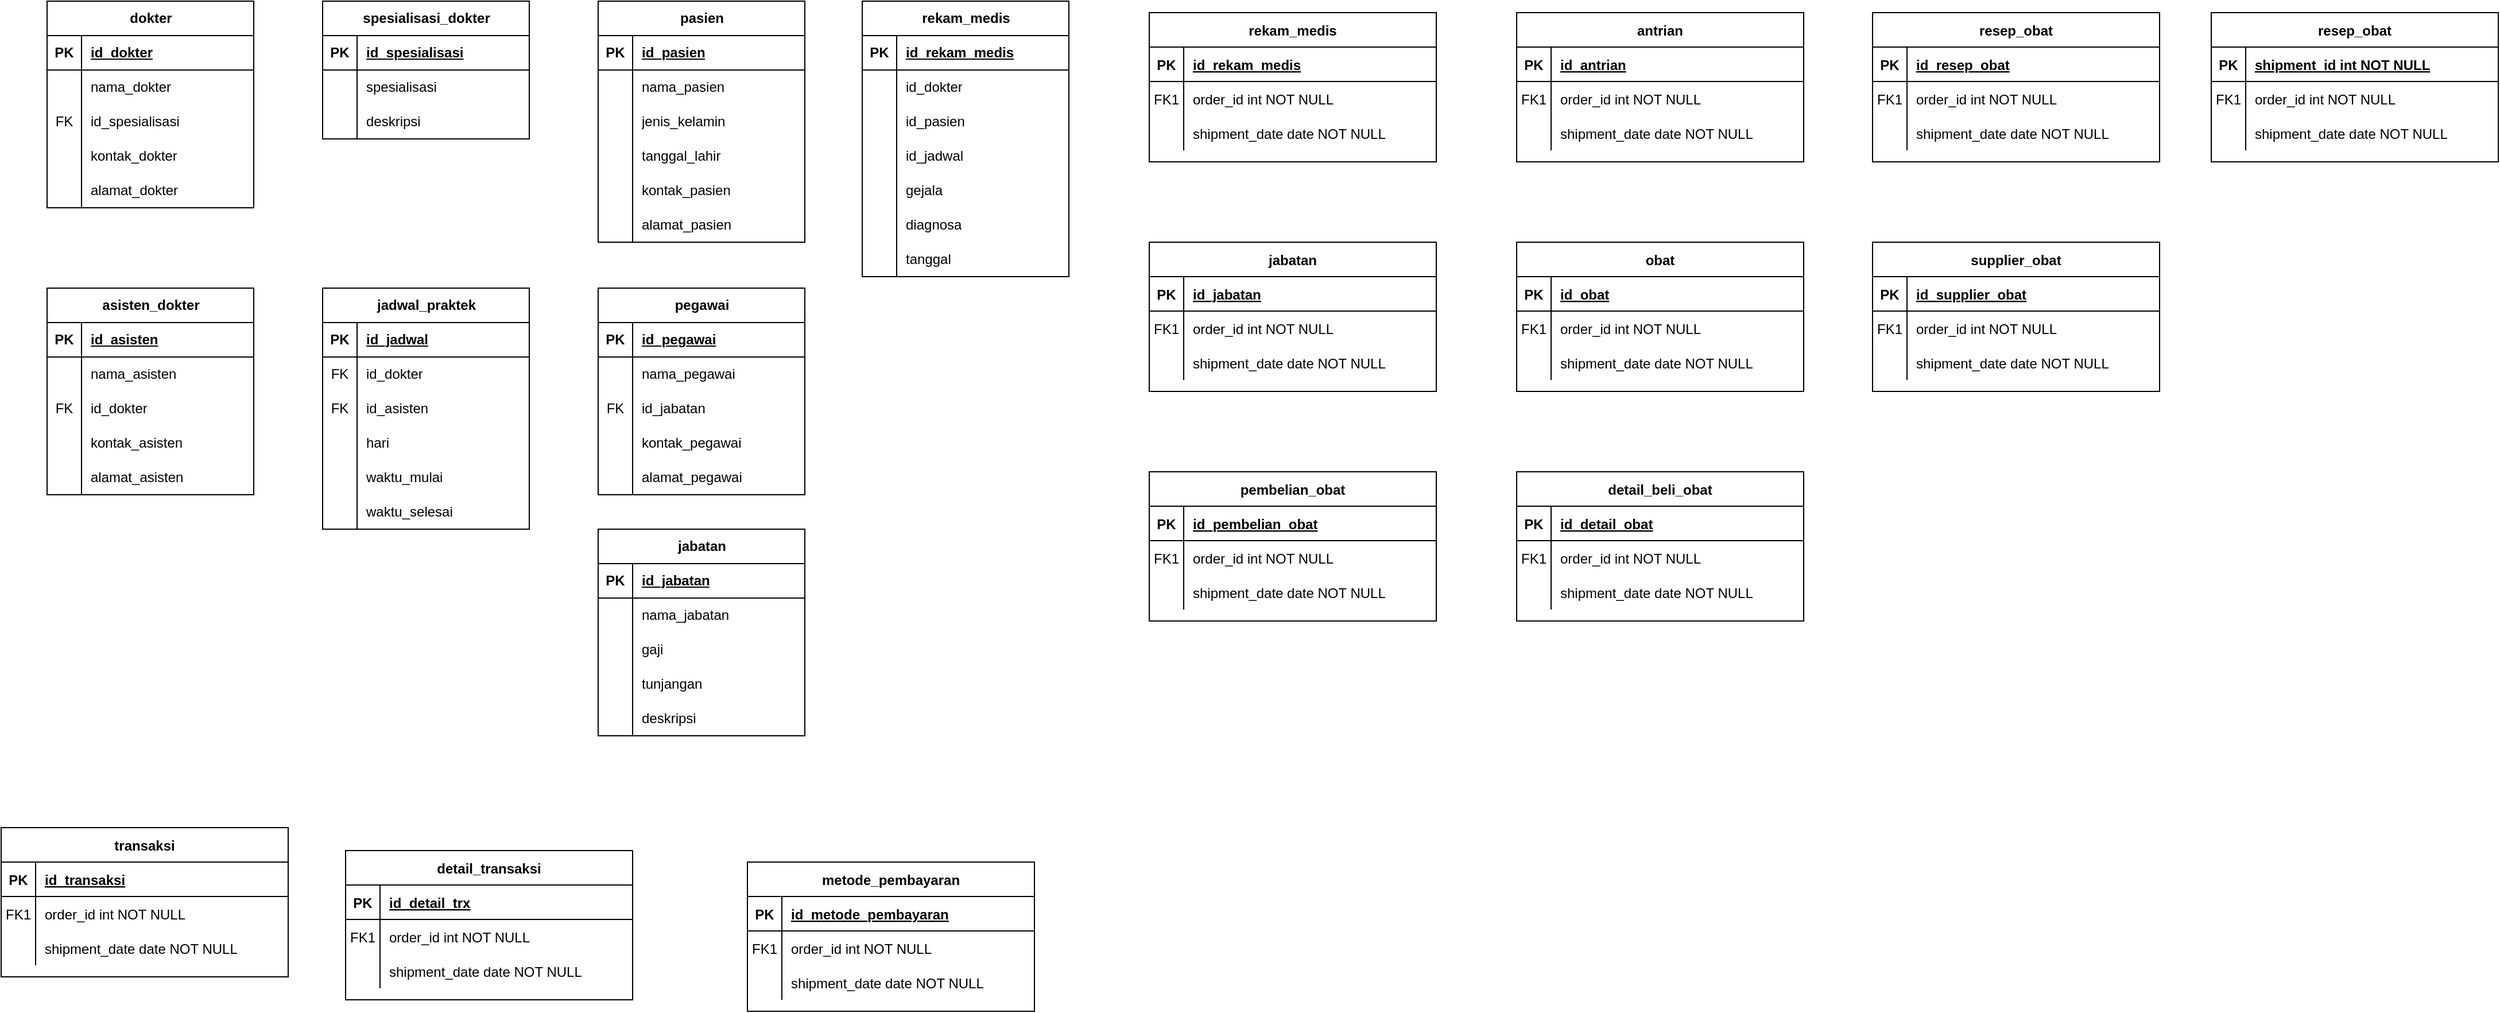 <mxfile version="26.1.1">
  <diagram id="R2lEEEUBdFMjLlhIrx00" name="Page-1">
    <mxGraphModel dx="2034" dy="641" grid="1" gridSize="10" guides="1" tooltips="1" connect="1" arrows="1" fold="1" page="1" pageScale="1" pageWidth="850" pageHeight="1100" math="0" shadow="0" extFonts="Permanent Marker^https://fonts.googleapis.com/css?family=Permanent+Marker">
      <root>
        <mxCell id="0" />
        <mxCell id="1" parent="0" />
        <mxCell id="yokkhe4wQlVmuBRWZ6iR-41" value="jabatan" style="shape=table;startSize=30;container=1;collapsible=1;childLayout=tableLayout;fixedRows=1;rowLines=0;fontStyle=1;align=center;resizeLast=1;" parent="1" vertex="1">
          <mxGeometry x="950" y="280" width="250" height="130" as="geometry" />
        </mxCell>
        <mxCell id="yokkhe4wQlVmuBRWZ6iR-42" value="" style="shape=partialRectangle;collapsible=0;dropTarget=0;pointerEvents=0;fillColor=none;points=[[0,0.5],[1,0.5]];portConstraint=eastwest;top=0;left=0;right=0;bottom=1;" parent="yokkhe4wQlVmuBRWZ6iR-41" vertex="1">
          <mxGeometry y="30" width="250" height="30" as="geometry" />
        </mxCell>
        <mxCell id="yokkhe4wQlVmuBRWZ6iR-43" value="PK" style="shape=partialRectangle;overflow=hidden;connectable=0;fillColor=none;top=0;left=0;bottom=0;right=0;fontStyle=1;" parent="yokkhe4wQlVmuBRWZ6iR-42" vertex="1">
          <mxGeometry width="30" height="30" as="geometry">
            <mxRectangle width="30" height="30" as="alternateBounds" />
          </mxGeometry>
        </mxCell>
        <mxCell id="yokkhe4wQlVmuBRWZ6iR-44" value="id_jabatan" style="shape=partialRectangle;overflow=hidden;connectable=0;fillColor=none;top=0;left=0;bottom=0;right=0;align=left;spacingLeft=6;fontStyle=5;" parent="yokkhe4wQlVmuBRWZ6iR-42" vertex="1">
          <mxGeometry x="30" width="220" height="30" as="geometry">
            <mxRectangle width="220" height="30" as="alternateBounds" />
          </mxGeometry>
        </mxCell>
        <mxCell id="yokkhe4wQlVmuBRWZ6iR-45" value="" style="shape=partialRectangle;collapsible=0;dropTarget=0;pointerEvents=0;fillColor=none;points=[[0,0.5],[1,0.5]];portConstraint=eastwest;top=0;left=0;right=0;bottom=0;" parent="yokkhe4wQlVmuBRWZ6iR-41" vertex="1">
          <mxGeometry y="60" width="250" height="30" as="geometry" />
        </mxCell>
        <mxCell id="yokkhe4wQlVmuBRWZ6iR-46" value="FK1" style="shape=partialRectangle;overflow=hidden;connectable=0;fillColor=none;top=0;left=0;bottom=0;right=0;" parent="yokkhe4wQlVmuBRWZ6iR-45" vertex="1">
          <mxGeometry width="30" height="30" as="geometry">
            <mxRectangle width="30" height="30" as="alternateBounds" />
          </mxGeometry>
        </mxCell>
        <mxCell id="yokkhe4wQlVmuBRWZ6iR-47" value="order_id int NOT NULL" style="shape=partialRectangle;overflow=hidden;connectable=0;fillColor=none;top=0;left=0;bottom=0;right=0;align=left;spacingLeft=6;" parent="yokkhe4wQlVmuBRWZ6iR-45" vertex="1">
          <mxGeometry x="30" width="220" height="30" as="geometry">
            <mxRectangle width="220" height="30" as="alternateBounds" />
          </mxGeometry>
        </mxCell>
        <mxCell id="yokkhe4wQlVmuBRWZ6iR-48" value="" style="shape=partialRectangle;collapsible=0;dropTarget=0;pointerEvents=0;fillColor=none;points=[[0,0.5],[1,0.5]];portConstraint=eastwest;top=0;left=0;right=0;bottom=0;" parent="yokkhe4wQlVmuBRWZ6iR-41" vertex="1">
          <mxGeometry y="90" width="250" height="30" as="geometry" />
        </mxCell>
        <mxCell id="yokkhe4wQlVmuBRWZ6iR-49" value="" style="shape=partialRectangle;overflow=hidden;connectable=0;fillColor=none;top=0;left=0;bottom=0;right=0;" parent="yokkhe4wQlVmuBRWZ6iR-48" vertex="1">
          <mxGeometry width="30" height="30" as="geometry">
            <mxRectangle width="30" height="30" as="alternateBounds" />
          </mxGeometry>
        </mxCell>
        <mxCell id="yokkhe4wQlVmuBRWZ6iR-50" value="shipment_date date NOT NULL" style="shape=partialRectangle;overflow=hidden;connectable=0;fillColor=none;top=0;left=0;bottom=0;right=0;align=left;spacingLeft=6;" parent="yokkhe4wQlVmuBRWZ6iR-48" vertex="1">
          <mxGeometry x="30" width="220" height="30" as="geometry">
            <mxRectangle width="220" height="30" as="alternateBounds" />
          </mxGeometry>
        </mxCell>
        <mxCell id="yokkhe4wQlVmuBRWZ6iR-51" value="rekam_medis" style="shape=table;startSize=30;container=1;collapsible=1;childLayout=tableLayout;fixedRows=1;rowLines=0;fontStyle=1;align=center;resizeLast=1;" parent="1" vertex="1">
          <mxGeometry x="950" y="80" width="250" height="130" as="geometry" />
        </mxCell>
        <mxCell id="yokkhe4wQlVmuBRWZ6iR-52" value="" style="shape=partialRectangle;collapsible=0;dropTarget=0;pointerEvents=0;fillColor=none;points=[[0,0.5],[1,0.5]];portConstraint=eastwest;top=0;left=0;right=0;bottom=1;" parent="yokkhe4wQlVmuBRWZ6iR-51" vertex="1">
          <mxGeometry y="30" width="250" height="30" as="geometry" />
        </mxCell>
        <mxCell id="yokkhe4wQlVmuBRWZ6iR-53" value="PK" style="shape=partialRectangle;overflow=hidden;connectable=0;fillColor=none;top=0;left=0;bottom=0;right=0;fontStyle=1;" parent="yokkhe4wQlVmuBRWZ6iR-52" vertex="1">
          <mxGeometry width="30" height="30" as="geometry">
            <mxRectangle width="30" height="30" as="alternateBounds" />
          </mxGeometry>
        </mxCell>
        <mxCell id="yokkhe4wQlVmuBRWZ6iR-54" value="id_rekam_medis" style="shape=partialRectangle;overflow=hidden;connectable=0;fillColor=none;top=0;left=0;bottom=0;right=0;align=left;spacingLeft=6;fontStyle=5;" parent="yokkhe4wQlVmuBRWZ6iR-52" vertex="1">
          <mxGeometry x="30" width="220" height="30" as="geometry">
            <mxRectangle width="220" height="30" as="alternateBounds" />
          </mxGeometry>
        </mxCell>
        <mxCell id="yokkhe4wQlVmuBRWZ6iR-55" value="" style="shape=partialRectangle;collapsible=0;dropTarget=0;pointerEvents=0;fillColor=none;points=[[0,0.5],[1,0.5]];portConstraint=eastwest;top=0;left=0;right=0;bottom=0;" parent="yokkhe4wQlVmuBRWZ6iR-51" vertex="1">
          <mxGeometry y="60" width="250" height="30" as="geometry" />
        </mxCell>
        <mxCell id="yokkhe4wQlVmuBRWZ6iR-56" value="FK1" style="shape=partialRectangle;overflow=hidden;connectable=0;fillColor=none;top=0;left=0;bottom=0;right=0;" parent="yokkhe4wQlVmuBRWZ6iR-55" vertex="1">
          <mxGeometry width="30" height="30" as="geometry">
            <mxRectangle width="30" height="30" as="alternateBounds" />
          </mxGeometry>
        </mxCell>
        <mxCell id="yokkhe4wQlVmuBRWZ6iR-57" value="order_id int NOT NULL" style="shape=partialRectangle;overflow=hidden;connectable=0;fillColor=none;top=0;left=0;bottom=0;right=0;align=left;spacingLeft=6;" parent="yokkhe4wQlVmuBRWZ6iR-55" vertex="1">
          <mxGeometry x="30" width="220" height="30" as="geometry">
            <mxRectangle width="220" height="30" as="alternateBounds" />
          </mxGeometry>
        </mxCell>
        <mxCell id="yokkhe4wQlVmuBRWZ6iR-58" value="" style="shape=partialRectangle;collapsible=0;dropTarget=0;pointerEvents=0;fillColor=none;points=[[0,0.5],[1,0.5]];portConstraint=eastwest;top=0;left=0;right=0;bottom=0;" parent="yokkhe4wQlVmuBRWZ6iR-51" vertex="1">
          <mxGeometry y="90" width="250" height="30" as="geometry" />
        </mxCell>
        <mxCell id="yokkhe4wQlVmuBRWZ6iR-59" value="" style="shape=partialRectangle;overflow=hidden;connectable=0;fillColor=none;top=0;left=0;bottom=0;right=0;" parent="yokkhe4wQlVmuBRWZ6iR-58" vertex="1">
          <mxGeometry width="30" height="30" as="geometry">
            <mxRectangle width="30" height="30" as="alternateBounds" />
          </mxGeometry>
        </mxCell>
        <mxCell id="yokkhe4wQlVmuBRWZ6iR-60" value="shipment_date date NOT NULL" style="shape=partialRectangle;overflow=hidden;connectable=0;fillColor=none;top=0;left=0;bottom=0;right=0;align=left;spacingLeft=6;" parent="yokkhe4wQlVmuBRWZ6iR-58" vertex="1">
          <mxGeometry x="30" width="220" height="30" as="geometry">
            <mxRectangle width="220" height="30" as="alternateBounds" />
          </mxGeometry>
        </mxCell>
        <mxCell id="yokkhe4wQlVmuBRWZ6iR-61" value="antrian" style="shape=table;startSize=30;container=1;collapsible=1;childLayout=tableLayout;fixedRows=1;rowLines=0;fontStyle=1;align=center;resizeLast=1;" parent="1" vertex="1">
          <mxGeometry x="1270" y="80" width="250" height="130" as="geometry" />
        </mxCell>
        <mxCell id="yokkhe4wQlVmuBRWZ6iR-62" value="" style="shape=partialRectangle;collapsible=0;dropTarget=0;pointerEvents=0;fillColor=none;points=[[0,0.5],[1,0.5]];portConstraint=eastwest;top=0;left=0;right=0;bottom=1;" parent="yokkhe4wQlVmuBRWZ6iR-61" vertex="1">
          <mxGeometry y="30" width="250" height="30" as="geometry" />
        </mxCell>
        <mxCell id="yokkhe4wQlVmuBRWZ6iR-63" value="PK" style="shape=partialRectangle;overflow=hidden;connectable=0;fillColor=none;top=0;left=0;bottom=0;right=0;fontStyle=1;" parent="yokkhe4wQlVmuBRWZ6iR-62" vertex="1">
          <mxGeometry width="30" height="30" as="geometry">
            <mxRectangle width="30" height="30" as="alternateBounds" />
          </mxGeometry>
        </mxCell>
        <mxCell id="yokkhe4wQlVmuBRWZ6iR-64" value="id_antrian" style="shape=partialRectangle;overflow=hidden;connectable=0;fillColor=none;top=0;left=0;bottom=0;right=0;align=left;spacingLeft=6;fontStyle=5;" parent="yokkhe4wQlVmuBRWZ6iR-62" vertex="1">
          <mxGeometry x="30" width="220" height="30" as="geometry">
            <mxRectangle width="220" height="30" as="alternateBounds" />
          </mxGeometry>
        </mxCell>
        <mxCell id="yokkhe4wQlVmuBRWZ6iR-65" value="" style="shape=partialRectangle;collapsible=0;dropTarget=0;pointerEvents=0;fillColor=none;points=[[0,0.5],[1,0.5]];portConstraint=eastwest;top=0;left=0;right=0;bottom=0;" parent="yokkhe4wQlVmuBRWZ6iR-61" vertex="1">
          <mxGeometry y="60" width="250" height="30" as="geometry" />
        </mxCell>
        <mxCell id="yokkhe4wQlVmuBRWZ6iR-66" value="FK1" style="shape=partialRectangle;overflow=hidden;connectable=0;fillColor=none;top=0;left=0;bottom=0;right=0;" parent="yokkhe4wQlVmuBRWZ6iR-65" vertex="1">
          <mxGeometry width="30" height="30" as="geometry">
            <mxRectangle width="30" height="30" as="alternateBounds" />
          </mxGeometry>
        </mxCell>
        <mxCell id="yokkhe4wQlVmuBRWZ6iR-67" value="order_id int NOT NULL" style="shape=partialRectangle;overflow=hidden;connectable=0;fillColor=none;top=0;left=0;bottom=0;right=0;align=left;spacingLeft=6;" parent="yokkhe4wQlVmuBRWZ6iR-65" vertex="1">
          <mxGeometry x="30" width="220" height="30" as="geometry">
            <mxRectangle width="220" height="30" as="alternateBounds" />
          </mxGeometry>
        </mxCell>
        <mxCell id="yokkhe4wQlVmuBRWZ6iR-68" value="" style="shape=partialRectangle;collapsible=0;dropTarget=0;pointerEvents=0;fillColor=none;points=[[0,0.5],[1,0.5]];portConstraint=eastwest;top=0;left=0;right=0;bottom=0;" parent="yokkhe4wQlVmuBRWZ6iR-61" vertex="1">
          <mxGeometry y="90" width="250" height="30" as="geometry" />
        </mxCell>
        <mxCell id="yokkhe4wQlVmuBRWZ6iR-69" value="" style="shape=partialRectangle;overflow=hidden;connectable=0;fillColor=none;top=0;left=0;bottom=0;right=0;" parent="yokkhe4wQlVmuBRWZ6iR-68" vertex="1">
          <mxGeometry width="30" height="30" as="geometry">
            <mxRectangle width="30" height="30" as="alternateBounds" />
          </mxGeometry>
        </mxCell>
        <mxCell id="yokkhe4wQlVmuBRWZ6iR-70" value="shipment_date date NOT NULL" style="shape=partialRectangle;overflow=hidden;connectable=0;fillColor=none;top=0;left=0;bottom=0;right=0;align=left;spacingLeft=6;" parent="yokkhe4wQlVmuBRWZ6iR-68" vertex="1">
          <mxGeometry x="30" width="220" height="30" as="geometry">
            <mxRectangle width="220" height="30" as="alternateBounds" />
          </mxGeometry>
        </mxCell>
        <mxCell id="yokkhe4wQlVmuBRWZ6iR-71" value="obat" style="shape=table;startSize=30;container=1;collapsible=1;childLayout=tableLayout;fixedRows=1;rowLines=0;fontStyle=1;align=center;resizeLast=1;" parent="1" vertex="1">
          <mxGeometry x="1270" y="280" width="250" height="130" as="geometry" />
        </mxCell>
        <mxCell id="yokkhe4wQlVmuBRWZ6iR-72" value="" style="shape=partialRectangle;collapsible=0;dropTarget=0;pointerEvents=0;fillColor=none;points=[[0,0.5],[1,0.5]];portConstraint=eastwest;top=0;left=0;right=0;bottom=1;" parent="yokkhe4wQlVmuBRWZ6iR-71" vertex="1">
          <mxGeometry y="30" width="250" height="30" as="geometry" />
        </mxCell>
        <mxCell id="yokkhe4wQlVmuBRWZ6iR-73" value="PK" style="shape=partialRectangle;overflow=hidden;connectable=0;fillColor=none;top=0;left=0;bottom=0;right=0;fontStyle=1;" parent="yokkhe4wQlVmuBRWZ6iR-72" vertex="1">
          <mxGeometry width="30" height="30" as="geometry">
            <mxRectangle width="30" height="30" as="alternateBounds" />
          </mxGeometry>
        </mxCell>
        <mxCell id="yokkhe4wQlVmuBRWZ6iR-74" value="id_obat" style="shape=partialRectangle;overflow=hidden;connectable=0;fillColor=none;top=0;left=0;bottom=0;right=0;align=left;spacingLeft=6;fontStyle=5;" parent="yokkhe4wQlVmuBRWZ6iR-72" vertex="1">
          <mxGeometry x="30" width="220" height="30" as="geometry">
            <mxRectangle width="220" height="30" as="alternateBounds" />
          </mxGeometry>
        </mxCell>
        <mxCell id="yokkhe4wQlVmuBRWZ6iR-75" value="" style="shape=partialRectangle;collapsible=0;dropTarget=0;pointerEvents=0;fillColor=none;points=[[0,0.5],[1,0.5]];portConstraint=eastwest;top=0;left=0;right=0;bottom=0;" parent="yokkhe4wQlVmuBRWZ6iR-71" vertex="1">
          <mxGeometry y="60" width="250" height="30" as="geometry" />
        </mxCell>
        <mxCell id="yokkhe4wQlVmuBRWZ6iR-76" value="FK1" style="shape=partialRectangle;overflow=hidden;connectable=0;fillColor=none;top=0;left=0;bottom=0;right=0;" parent="yokkhe4wQlVmuBRWZ6iR-75" vertex="1">
          <mxGeometry width="30" height="30" as="geometry">
            <mxRectangle width="30" height="30" as="alternateBounds" />
          </mxGeometry>
        </mxCell>
        <mxCell id="yokkhe4wQlVmuBRWZ6iR-77" value="order_id int NOT NULL" style="shape=partialRectangle;overflow=hidden;connectable=0;fillColor=none;top=0;left=0;bottom=0;right=0;align=left;spacingLeft=6;" parent="yokkhe4wQlVmuBRWZ6iR-75" vertex="1">
          <mxGeometry x="30" width="220" height="30" as="geometry">
            <mxRectangle width="220" height="30" as="alternateBounds" />
          </mxGeometry>
        </mxCell>
        <mxCell id="yokkhe4wQlVmuBRWZ6iR-78" value="" style="shape=partialRectangle;collapsible=0;dropTarget=0;pointerEvents=0;fillColor=none;points=[[0,0.5],[1,0.5]];portConstraint=eastwest;top=0;left=0;right=0;bottom=0;" parent="yokkhe4wQlVmuBRWZ6iR-71" vertex="1">
          <mxGeometry y="90" width="250" height="30" as="geometry" />
        </mxCell>
        <mxCell id="yokkhe4wQlVmuBRWZ6iR-79" value="" style="shape=partialRectangle;overflow=hidden;connectable=0;fillColor=none;top=0;left=0;bottom=0;right=0;" parent="yokkhe4wQlVmuBRWZ6iR-78" vertex="1">
          <mxGeometry width="30" height="30" as="geometry">
            <mxRectangle width="30" height="30" as="alternateBounds" />
          </mxGeometry>
        </mxCell>
        <mxCell id="yokkhe4wQlVmuBRWZ6iR-80" value="shipment_date date NOT NULL" style="shape=partialRectangle;overflow=hidden;connectable=0;fillColor=none;top=0;left=0;bottom=0;right=0;align=left;spacingLeft=6;" parent="yokkhe4wQlVmuBRWZ6iR-78" vertex="1">
          <mxGeometry x="30" width="220" height="30" as="geometry">
            <mxRectangle width="220" height="30" as="alternateBounds" />
          </mxGeometry>
        </mxCell>
        <mxCell id="yokkhe4wQlVmuBRWZ6iR-91" value="supplier_obat" style="shape=table;startSize=30;container=1;collapsible=1;childLayout=tableLayout;fixedRows=1;rowLines=0;fontStyle=1;align=center;resizeLast=1;" parent="1" vertex="1">
          <mxGeometry x="1580" y="280" width="250" height="130" as="geometry" />
        </mxCell>
        <mxCell id="yokkhe4wQlVmuBRWZ6iR-92" value="" style="shape=partialRectangle;collapsible=0;dropTarget=0;pointerEvents=0;fillColor=none;points=[[0,0.5],[1,0.5]];portConstraint=eastwest;top=0;left=0;right=0;bottom=1;" parent="yokkhe4wQlVmuBRWZ6iR-91" vertex="1">
          <mxGeometry y="30" width="250" height="30" as="geometry" />
        </mxCell>
        <mxCell id="yokkhe4wQlVmuBRWZ6iR-93" value="PK" style="shape=partialRectangle;overflow=hidden;connectable=0;fillColor=none;top=0;left=0;bottom=0;right=0;fontStyle=1;" parent="yokkhe4wQlVmuBRWZ6iR-92" vertex="1">
          <mxGeometry width="30" height="30" as="geometry">
            <mxRectangle width="30" height="30" as="alternateBounds" />
          </mxGeometry>
        </mxCell>
        <mxCell id="yokkhe4wQlVmuBRWZ6iR-94" value="id_supplier_obat" style="shape=partialRectangle;overflow=hidden;connectable=0;fillColor=none;top=0;left=0;bottom=0;right=0;align=left;spacingLeft=6;fontStyle=5;" parent="yokkhe4wQlVmuBRWZ6iR-92" vertex="1">
          <mxGeometry x="30" width="220" height="30" as="geometry">
            <mxRectangle width="220" height="30" as="alternateBounds" />
          </mxGeometry>
        </mxCell>
        <mxCell id="yokkhe4wQlVmuBRWZ6iR-95" value="" style="shape=partialRectangle;collapsible=0;dropTarget=0;pointerEvents=0;fillColor=none;points=[[0,0.5],[1,0.5]];portConstraint=eastwest;top=0;left=0;right=0;bottom=0;" parent="yokkhe4wQlVmuBRWZ6iR-91" vertex="1">
          <mxGeometry y="60" width="250" height="30" as="geometry" />
        </mxCell>
        <mxCell id="yokkhe4wQlVmuBRWZ6iR-96" value="FK1" style="shape=partialRectangle;overflow=hidden;connectable=0;fillColor=none;top=0;left=0;bottom=0;right=0;" parent="yokkhe4wQlVmuBRWZ6iR-95" vertex="1">
          <mxGeometry width="30" height="30" as="geometry">
            <mxRectangle width="30" height="30" as="alternateBounds" />
          </mxGeometry>
        </mxCell>
        <mxCell id="yokkhe4wQlVmuBRWZ6iR-97" value="order_id int NOT NULL" style="shape=partialRectangle;overflow=hidden;connectable=0;fillColor=none;top=0;left=0;bottom=0;right=0;align=left;spacingLeft=6;" parent="yokkhe4wQlVmuBRWZ6iR-95" vertex="1">
          <mxGeometry x="30" width="220" height="30" as="geometry">
            <mxRectangle width="220" height="30" as="alternateBounds" />
          </mxGeometry>
        </mxCell>
        <mxCell id="yokkhe4wQlVmuBRWZ6iR-98" value="" style="shape=partialRectangle;collapsible=0;dropTarget=0;pointerEvents=0;fillColor=none;points=[[0,0.5],[1,0.5]];portConstraint=eastwest;top=0;left=0;right=0;bottom=0;" parent="yokkhe4wQlVmuBRWZ6iR-91" vertex="1">
          <mxGeometry y="90" width="250" height="30" as="geometry" />
        </mxCell>
        <mxCell id="yokkhe4wQlVmuBRWZ6iR-99" value="" style="shape=partialRectangle;overflow=hidden;connectable=0;fillColor=none;top=0;left=0;bottom=0;right=0;" parent="yokkhe4wQlVmuBRWZ6iR-98" vertex="1">
          <mxGeometry width="30" height="30" as="geometry">
            <mxRectangle width="30" height="30" as="alternateBounds" />
          </mxGeometry>
        </mxCell>
        <mxCell id="yokkhe4wQlVmuBRWZ6iR-100" value="shipment_date date NOT NULL" style="shape=partialRectangle;overflow=hidden;connectable=0;fillColor=none;top=0;left=0;bottom=0;right=0;align=left;spacingLeft=6;" parent="yokkhe4wQlVmuBRWZ6iR-98" vertex="1">
          <mxGeometry x="30" width="220" height="30" as="geometry">
            <mxRectangle width="220" height="30" as="alternateBounds" />
          </mxGeometry>
        </mxCell>
        <mxCell id="yokkhe4wQlVmuBRWZ6iR-101" value="resep_obat" style="shape=table;startSize=30;container=1;collapsible=1;childLayout=tableLayout;fixedRows=1;rowLines=0;fontStyle=1;align=center;resizeLast=1;" parent="1" vertex="1">
          <mxGeometry x="1580" y="80" width="250" height="130" as="geometry" />
        </mxCell>
        <mxCell id="yokkhe4wQlVmuBRWZ6iR-102" value="" style="shape=partialRectangle;collapsible=0;dropTarget=0;pointerEvents=0;fillColor=none;points=[[0,0.5],[1,0.5]];portConstraint=eastwest;top=0;left=0;right=0;bottom=1;" parent="yokkhe4wQlVmuBRWZ6iR-101" vertex="1">
          <mxGeometry y="30" width="250" height="30" as="geometry" />
        </mxCell>
        <mxCell id="yokkhe4wQlVmuBRWZ6iR-103" value="PK" style="shape=partialRectangle;overflow=hidden;connectable=0;fillColor=none;top=0;left=0;bottom=0;right=0;fontStyle=1;" parent="yokkhe4wQlVmuBRWZ6iR-102" vertex="1">
          <mxGeometry width="30" height="30" as="geometry">
            <mxRectangle width="30" height="30" as="alternateBounds" />
          </mxGeometry>
        </mxCell>
        <mxCell id="yokkhe4wQlVmuBRWZ6iR-104" value="id_resep_obat" style="shape=partialRectangle;overflow=hidden;connectable=0;fillColor=none;top=0;left=0;bottom=0;right=0;align=left;spacingLeft=6;fontStyle=5;" parent="yokkhe4wQlVmuBRWZ6iR-102" vertex="1">
          <mxGeometry x="30" width="220" height="30" as="geometry">
            <mxRectangle width="220" height="30" as="alternateBounds" />
          </mxGeometry>
        </mxCell>
        <mxCell id="yokkhe4wQlVmuBRWZ6iR-105" value="" style="shape=partialRectangle;collapsible=0;dropTarget=0;pointerEvents=0;fillColor=none;points=[[0,0.5],[1,0.5]];portConstraint=eastwest;top=0;left=0;right=0;bottom=0;" parent="yokkhe4wQlVmuBRWZ6iR-101" vertex="1">
          <mxGeometry y="60" width="250" height="30" as="geometry" />
        </mxCell>
        <mxCell id="yokkhe4wQlVmuBRWZ6iR-106" value="FK1" style="shape=partialRectangle;overflow=hidden;connectable=0;fillColor=none;top=0;left=0;bottom=0;right=0;" parent="yokkhe4wQlVmuBRWZ6iR-105" vertex="1">
          <mxGeometry width="30" height="30" as="geometry">
            <mxRectangle width="30" height="30" as="alternateBounds" />
          </mxGeometry>
        </mxCell>
        <mxCell id="yokkhe4wQlVmuBRWZ6iR-107" value="order_id int NOT NULL" style="shape=partialRectangle;overflow=hidden;connectable=0;fillColor=none;top=0;left=0;bottom=0;right=0;align=left;spacingLeft=6;" parent="yokkhe4wQlVmuBRWZ6iR-105" vertex="1">
          <mxGeometry x="30" width="220" height="30" as="geometry">
            <mxRectangle width="220" height="30" as="alternateBounds" />
          </mxGeometry>
        </mxCell>
        <mxCell id="yokkhe4wQlVmuBRWZ6iR-108" value="" style="shape=partialRectangle;collapsible=0;dropTarget=0;pointerEvents=0;fillColor=none;points=[[0,0.5],[1,0.5]];portConstraint=eastwest;top=0;left=0;right=0;bottom=0;" parent="yokkhe4wQlVmuBRWZ6iR-101" vertex="1">
          <mxGeometry y="90" width="250" height="30" as="geometry" />
        </mxCell>
        <mxCell id="yokkhe4wQlVmuBRWZ6iR-109" value="" style="shape=partialRectangle;overflow=hidden;connectable=0;fillColor=none;top=0;left=0;bottom=0;right=0;" parent="yokkhe4wQlVmuBRWZ6iR-108" vertex="1">
          <mxGeometry width="30" height="30" as="geometry">
            <mxRectangle width="30" height="30" as="alternateBounds" />
          </mxGeometry>
        </mxCell>
        <mxCell id="yokkhe4wQlVmuBRWZ6iR-110" value="shipment_date date NOT NULL" style="shape=partialRectangle;overflow=hidden;connectable=0;fillColor=none;top=0;left=0;bottom=0;right=0;align=left;spacingLeft=6;" parent="yokkhe4wQlVmuBRWZ6iR-108" vertex="1">
          <mxGeometry x="30" width="220" height="30" as="geometry">
            <mxRectangle width="220" height="30" as="alternateBounds" />
          </mxGeometry>
        </mxCell>
        <mxCell id="yokkhe4wQlVmuBRWZ6iR-111" value="resep_obat" style="shape=table;startSize=30;container=1;collapsible=1;childLayout=tableLayout;fixedRows=1;rowLines=0;fontStyle=1;align=center;resizeLast=1;" parent="1" vertex="1">
          <mxGeometry x="1875" y="80" width="250" height="130" as="geometry" />
        </mxCell>
        <mxCell id="yokkhe4wQlVmuBRWZ6iR-112" value="" style="shape=partialRectangle;collapsible=0;dropTarget=0;pointerEvents=0;fillColor=none;points=[[0,0.5],[1,0.5]];portConstraint=eastwest;top=0;left=0;right=0;bottom=1;" parent="yokkhe4wQlVmuBRWZ6iR-111" vertex="1">
          <mxGeometry y="30" width="250" height="30" as="geometry" />
        </mxCell>
        <mxCell id="yokkhe4wQlVmuBRWZ6iR-113" value="PK" style="shape=partialRectangle;overflow=hidden;connectable=0;fillColor=none;top=0;left=0;bottom=0;right=0;fontStyle=1;" parent="yokkhe4wQlVmuBRWZ6iR-112" vertex="1">
          <mxGeometry width="30" height="30" as="geometry">
            <mxRectangle width="30" height="30" as="alternateBounds" />
          </mxGeometry>
        </mxCell>
        <mxCell id="yokkhe4wQlVmuBRWZ6iR-114" value="shipment_id int NOT NULL " style="shape=partialRectangle;overflow=hidden;connectable=0;fillColor=none;top=0;left=0;bottom=0;right=0;align=left;spacingLeft=6;fontStyle=5;" parent="yokkhe4wQlVmuBRWZ6iR-112" vertex="1">
          <mxGeometry x="30" width="220" height="30" as="geometry">
            <mxRectangle width="220" height="30" as="alternateBounds" />
          </mxGeometry>
        </mxCell>
        <mxCell id="yokkhe4wQlVmuBRWZ6iR-115" value="" style="shape=partialRectangle;collapsible=0;dropTarget=0;pointerEvents=0;fillColor=none;points=[[0,0.5],[1,0.5]];portConstraint=eastwest;top=0;left=0;right=0;bottom=0;" parent="yokkhe4wQlVmuBRWZ6iR-111" vertex="1">
          <mxGeometry y="60" width="250" height="30" as="geometry" />
        </mxCell>
        <mxCell id="yokkhe4wQlVmuBRWZ6iR-116" value="FK1" style="shape=partialRectangle;overflow=hidden;connectable=0;fillColor=none;top=0;left=0;bottom=0;right=0;" parent="yokkhe4wQlVmuBRWZ6iR-115" vertex="1">
          <mxGeometry width="30" height="30" as="geometry">
            <mxRectangle width="30" height="30" as="alternateBounds" />
          </mxGeometry>
        </mxCell>
        <mxCell id="yokkhe4wQlVmuBRWZ6iR-117" value="order_id int NOT NULL" style="shape=partialRectangle;overflow=hidden;connectable=0;fillColor=none;top=0;left=0;bottom=0;right=0;align=left;spacingLeft=6;" parent="yokkhe4wQlVmuBRWZ6iR-115" vertex="1">
          <mxGeometry x="30" width="220" height="30" as="geometry">
            <mxRectangle width="220" height="30" as="alternateBounds" />
          </mxGeometry>
        </mxCell>
        <mxCell id="yokkhe4wQlVmuBRWZ6iR-118" value="" style="shape=partialRectangle;collapsible=0;dropTarget=0;pointerEvents=0;fillColor=none;points=[[0,0.5],[1,0.5]];portConstraint=eastwest;top=0;left=0;right=0;bottom=0;" parent="yokkhe4wQlVmuBRWZ6iR-111" vertex="1">
          <mxGeometry y="90" width="250" height="30" as="geometry" />
        </mxCell>
        <mxCell id="yokkhe4wQlVmuBRWZ6iR-119" value="" style="shape=partialRectangle;overflow=hidden;connectable=0;fillColor=none;top=0;left=0;bottom=0;right=0;" parent="yokkhe4wQlVmuBRWZ6iR-118" vertex="1">
          <mxGeometry width="30" height="30" as="geometry">
            <mxRectangle width="30" height="30" as="alternateBounds" />
          </mxGeometry>
        </mxCell>
        <mxCell id="yokkhe4wQlVmuBRWZ6iR-120" value="shipment_date date NOT NULL" style="shape=partialRectangle;overflow=hidden;connectable=0;fillColor=none;top=0;left=0;bottom=0;right=0;align=left;spacingLeft=6;" parent="yokkhe4wQlVmuBRWZ6iR-118" vertex="1">
          <mxGeometry x="30" width="220" height="30" as="geometry">
            <mxRectangle width="220" height="30" as="alternateBounds" />
          </mxGeometry>
        </mxCell>
        <mxCell id="yokkhe4wQlVmuBRWZ6iR-121" value="transaksi" style="shape=table;startSize=30;container=1;collapsible=1;childLayout=tableLayout;fixedRows=1;rowLines=0;fontStyle=1;align=center;resizeLast=1;" parent="1" vertex="1">
          <mxGeometry x="-50" y="790" width="250" height="130" as="geometry" />
        </mxCell>
        <mxCell id="yokkhe4wQlVmuBRWZ6iR-122" value="" style="shape=partialRectangle;collapsible=0;dropTarget=0;pointerEvents=0;fillColor=none;points=[[0,0.5],[1,0.5]];portConstraint=eastwest;top=0;left=0;right=0;bottom=1;" parent="yokkhe4wQlVmuBRWZ6iR-121" vertex="1">
          <mxGeometry y="30" width="250" height="30" as="geometry" />
        </mxCell>
        <mxCell id="yokkhe4wQlVmuBRWZ6iR-123" value="PK" style="shape=partialRectangle;overflow=hidden;connectable=0;fillColor=none;top=0;left=0;bottom=0;right=0;fontStyle=1;" parent="yokkhe4wQlVmuBRWZ6iR-122" vertex="1">
          <mxGeometry width="30" height="30" as="geometry">
            <mxRectangle width="30" height="30" as="alternateBounds" />
          </mxGeometry>
        </mxCell>
        <mxCell id="yokkhe4wQlVmuBRWZ6iR-124" value="id_transaksi" style="shape=partialRectangle;overflow=hidden;connectable=0;fillColor=none;top=0;left=0;bottom=0;right=0;align=left;spacingLeft=6;fontStyle=5;" parent="yokkhe4wQlVmuBRWZ6iR-122" vertex="1">
          <mxGeometry x="30" width="220" height="30" as="geometry">
            <mxRectangle width="220" height="30" as="alternateBounds" />
          </mxGeometry>
        </mxCell>
        <mxCell id="yokkhe4wQlVmuBRWZ6iR-125" value="" style="shape=partialRectangle;collapsible=0;dropTarget=0;pointerEvents=0;fillColor=none;points=[[0,0.5],[1,0.5]];portConstraint=eastwest;top=0;left=0;right=0;bottom=0;" parent="yokkhe4wQlVmuBRWZ6iR-121" vertex="1">
          <mxGeometry y="60" width="250" height="30" as="geometry" />
        </mxCell>
        <mxCell id="yokkhe4wQlVmuBRWZ6iR-126" value="FK1" style="shape=partialRectangle;overflow=hidden;connectable=0;fillColor=none;top=0;left=0;bottom=0;right=0;" parent="yokkhe4wQlVmuBRWZ6iR-125" vertex="1">
          <mxGeometry width="30" height="30" as="geometry">
            <mxRectangle width="30" height="30" as="alternateBounds" />
          </mxGeometry>
        </mxCell>
        <mxCell id="yokkhe4wQlVmuBRWZ6iR-127" value="order_id int NOT NULL" style="shape=partialRectangle;overflow=hidden;connectable=0;fillColor=none;top=0;left=0;bottom=0;right=0;align=left;spacingLeft=6;" parent="yokkhe4wQlVmuBRWZ6iR-125" vertex="1">
          <mxGeometry x="30" width="220" height="30" as="geometry">
            <mxRectangle width="220" height="30" as="alternateBounds" />
          </mxGeometry>
        </mxCell>
        <mxCell id="yokkhe4wQlVmuBRWZ6iR-128" value="" style="shape=partialRectangle;collapsible=0;dropTarget=0;pointerEvents=0;fillColor=none;points=[[0,0.5],[1,0.5]];portConstraint=eastwest;top=0;left=0;right=0;bottom=0;" parent="yokkhe4wQlVmuBRWZ6iR-121" vertex="1">
          <mxGeometry y="90" width="250" height="30" as="geometry" />
        </mxCell>
        <mxCell id="yokkhe4wQlVmuBRWZ6iR-129" value="" style="shape=partialRectangle;overflow=hidden;connectable=0;fillColor=none;top=0;left=0;bottom=0;right=0;" parent="yokkhe4wQlVmuBRWZ6iR-128" vertex="1">
          <mxGeometry width="30" height="30" as="geometry">
            <mxRectangle width="30" height="30" as="alternateBounds" />
          </mxGeometry>
        </mxCell>
        <mxCell id="yokkhe4wQlVmuBRWZ6iR-130" value="shipment_date date NOT NULL" style="shape=partialRectangle;overflow=hidden;connectable=0;fillColor=none;top=0;left=0;bottom=0;right=0;align=left;spacingLeft=6;" parent="yokkhe4wQlVmuBRWZ6iR-128" vertex="1">
          <mxGeometry x="30" width="220" height="30" as="geometry">
            <mxRectangle width="220" height="30" as="alternateBounds" />
          </mxGeometry>
        </mxCell>
        <mxCell id="yokkhe4wQlVmuBRWZ6iR-141" value="detail_transaksi" style="shape=table;startSize=30;container=1;collapsible=1;childLayout=tableLayout;fixedRows=1;rowLines=0;fontStyle=1;align=center;resizeLast=1;" parent="1" vertex="1">
          <mxGeometry x="250" y="810" width="250" height="130" as="geometry" />
        </mxCell>
        <mxCell id="yokkhe4wQlVmuBRWZ6iR-142" value="" style="shape=partialRectangle;collapsible=0;dropTarget=0;pointerEvents=0;fillColor=none;points=[[0,0.5],[1,0.5]];portConstraint=eastwest;top=0;left=0;right=0;bottom=1;" parent="yokkhe4wQlVmuBRWZ6iR-141" vertex="1">
          <mxGeometry y="30" width="250" height="30" as="geometry" />
        </mxCell>
        <mxCell id="yokkhe4wQlVmuBRWZ6iR-143" value="PK" style="shape=partialRectangle;overflow=hidden;connectable=0;fillColor=none;top=0;left=0;bottom=0;right=0;fontStyle=1;" parent="yokkhe4wQlVmuBRWZ6iR-142" vertex="1">
          <mxGeometry width="30" height="30" as="geometry">
            <mxRectangle width="30" height="30" as="alternateBounds" />
          </mxGeometry>
        </mxCell>
        <mxCell id="yokkhe4wQlVmuBRWZ6iR-144" value="id_detail_trx" style="shape=partialRectangle;overflow=hidden;connectable=0;fillColor=none;top=0;left=0;bottom=0;right=0;align=left;spacingLeft=6;fontStyle=5;" parent="yokkhe4wQlVmuBRWZ6iR-142" vertex="1">
          <mxGeometry x="30" width="220" height="30" as="geometry">
            <mxRectangle width="220" height="30" as="alternateBounds" />
          </mxGeometry>
        </mxCell>
        <mxCell id="yokkhe4wQlVmuBRWZ6iR-145" value="" style="shape=partialRectangle;collapsible=0;dropTarget=0;pointerEvents=0;fillColor=none;points=[[0,0.5],[1,0.5]];portConstraint=eastwest;top=0;left=0;right=0;bottom=0;" parent="yokkhe4wQlVmuBRWZ6iR-141" vertex="1">
          <mxGeometry y="60" width="250" height="30" as="geometry" />
        </mxCell>
        <mxCell id="yokkhe4wQlVmuBRWZ6iR-146" value="FK1" style="shape=partialRectangle;overflow=hidden;connectable=0;fillColor=none;top=0;left=0;bottom=0;right=0;" parent="yokkhe4wQlVmuBRWZ6iR-145" vertex="1">
          <mxGeometry width="30" height="30" as="geometry">
            <mxRectangle width="30" height="30" as="alternateBounds" />
          </mxGeometry>
        </mxCell>
        <mxCell id="yokkhe4wQlVmuBRWZ6iR-147" value="order_id int NOT NULL" style="shape=partialRectangle;overflow=hidden;connectable=0;fillColor=none;top=0;left=0;bottom=0;right=0;align=left;spacingLeft=6;" parent="yokkhe4wQlVmuBRWZ6iR-145" vertex="1">
          <mxGeometry x="30" width="220" height="30" as="geometry">
            <mxRectangle width="220" height="30" as="alternateBounds" />
          </mxGeometry>
        </mxCell>
        <mxCell id="yokkhe4wQlVmuBRWZ6iR-148" value="" style="shape=partialRectangle;collapsible=0;dropTarget=0;pointerEvents=0;fillColor=none;points=[[0,0.5],[1,0.5]];portConstraint=eastwest;top=0;left=0;right=0;bottom=0;" parent="yokkhe4wQlVmuBRWZ6iR-141" vertex="1">
          <mxGeometry y="90" width="250" height="30" as="geometry" />
        </mxCell>
        <mxCell id="yokkhe4wQlVmuBRWZ6iR-149" value="" style="shape=partialRectangle;overflow=hidden;connectable=0;fillColor=none;top=0;left=0;bottom=0;right=0;" parent="yokkhe4wQlVmuBRWZ6iR-148" vertex="1">
          <mxGeometry width="30" height="30" as="geometry">
            <mxRectangle width="30" height="30" as="alternateBounds" />
          </mxGeometry>
        </mxCell>
        <mxCell id="yokkhe4wQlVmuBRWZ6iR-150" value="shipment_date date NOT NULL" style="shape=partialRectangle;overflow=hidden;connectable=0;fillColor=none;top=0;left=0;bottom=0;right=0;align=left;spacingLeft=6;" parent="yokkhe4wQlVmuBRWZ6iR-148" vertex="1">
          <mxGeometry x="30" width="220" height="30" as="geometry">
            <mxRectangle width="220" height="30" as="alternateBounds" />
          </mxGeometry>
        </mxCell>
        <mxCell id="yokkhe4wQlVmuBRWZ6iR-151" value="metode_pembayaran" style="shape=table;startSize=30;container=1;collapsible=1;childLayout=tableLayout;fixedRows=1;rowLines=0;fontStyle=1;align=center;resizeLast=1;" parent="1" vertex="1">
          <mxGeometry x="600" y="820" width="250" height="130" as="geometry" />
        </mxCell>
        <mxCell id="yokkhe4wQlVmuBRWZ6iR-152" value="" style="shape=partialRectangle;collapsible=0;dropTarget=0;pointerEvents=0;fillColor=none;points=[[0,0.5],[1,0.5]];portConstraint=eastwest;top=0;left=0;right=0;bottom=1;" parent="yokkhe4wQlVmuBRWZ6iR-151" vertex="1">
          <mxGeometry y="30" width="250" height="30" as="geometry" />
        </mxCell>
        <mxCell id="yokkhe4wQlVmuBRWZ6iR-153" value="PK" style="shape=partialRectangle;overflow=hidden;connectable=0;fillColor=none;top=0;left=0;bottom=0;right=0;fontStyle=1;" parent="yokkhe4wQlVmuBRWZ6iR-152" vertex="1">
          <mxGeometry width="30" height="30" as="geometry">
            <mxRectangle width="30" height="30" as="alternateBounds" />
          </mxGeometry>
        </mxCell>
        <mxCell id="yokkhe4wQlVmuBRWZ6iR-154" value="id_metode_pembayaran" style="shape=partialRectangle;overflow=hidden;connectable=0;fillColor=none;top=0;left=0;bottom=0;right=0;align=left;spacingLeft=6;fontStyle=5;" parent="yokkhe4wQlVmuBRWZ6iR-152" vertex="1">
          <mxGeometry x="30" width="220" height="30" as="geometry">
            <mxRectangle width="220" height="30" as="alternateBounds" />
          </mxGeometry>
        </mxCell>
        <mxCell id="yokkhe4wQlVmuBRWZ6iR-155" value="" style="shape=partialRectangle;collapsible=0;dropTarget=0;pointerEvents=0;fillColor=none;points=[[0,0.5],[1,0.5]];portConstraint=eastwest;top=0;left=0;right=0;bottom=0;" parent="yokkhe4wQlVmuBRWZ6iR-151" vertex="1">
          <mxGeometry y="60" width="250" height="30" as="geometry" />
        </mxCell>
        <mxCell id="yokkhe4wQlVmuBRWZ6iR-156" value="FK1" style="shape=partialRectangle;overflow=hidden;connectable=0;fillColor=none;top=0;left=0;bottom=0;right=0;" parent="yokkhe4wQlVmuBRWZ6iR-155" vertex="1">
          <mxGeometry width="30" height="30" as="geometry">
            <mxRectangle width="30" height="30" as="alternateBounds" />
          </mxGeometry>
        </mxCell>
        <mxCell id="yokkhe4wQlVmuBRWZ6iR-157" value="order_id int NOT NULL" style="shape=partialRectangle;overflow=hidden;connectable=0;fillColor=none;top=0;left=0;bottom=0;right=0;align=left;spacingLeft=6;" parent="yokkhe4wQlVmuBRWZ6iR-155" vertex="1">
          <mxGeometry x="30" width="220" height="30" as="geometry">
            <mxRectangle width="220" height="30" as="alternateBounds" />
          </mxGeometry>
        </mxCell>
        <mxCell id="yokkhe4wQlVmuBRWZ6iR-158" value="" style="shape=partialRectangle;collapsible=0;dropTarget=0;pointerEvents=0;fillColor=none;points=[[0,0.5],[1,0.5]];portConstraint=eastwest;top=0;left=0;right=0;bottom=0;" parent="yokkhe4wQlVmuBRWZ6iR-151" vertex="1">
          <mxGeometry y="90" width="250" height="30" as="geometry" />
        </mxCell>
        <mxCell id="yokkhe4wQlVmuBRWZ6iR-159" value="" style="shape=partialRectangle;overflow=hidden;connectable=0;fillColor=none;top=0;left=0;bottom=0;right=0;" parent="yokkhe4wQlVmuBRWZ6iR-158" vertex="1">
          <mxGeometry width="30" height="30" as="geometry">
            <mxRectangle width="30" height="30" as="alternateBounds" />
          </mxGeometry>
        </mxCell>
        <mxCell id="yokkhe4wQlVmuBRWZ6iR-160" value="shipment_date date NOT NULL" style="shape=partialRectangle;overflow=hidden;connectable=0;fillColor=none;top=0;left=0;bottom=0;right=0;align=left;spacingLeft=6;" parent="yokkhe4wQlVmuBRWZ6iR-158" vertex="1">
          <mxGeometry x="30" width="220" height="30" as="geometry">
            <mxRectangle width="220" height="30" as="alternateBounds" />
          </mxGeometry>
        </mxCell>
        <mxCell id="yokkhe4wQlVmuBRWZ6iR-161" value="pembelian_obat" style="shape=table;startSize=30;container=1;collapsible=1;childLayout=tableLayout;fixedRows=1;rowLines=0;fontStyle=1;align=center;resizeLast=1;" parent="1" vertex="1">
          <mxGeometry x="950" y="480" width="250" height="130" as="geometry" />
        </mxCell>
        <mxCell id="yokkhe4wQlVmuBRWZ6iR-162" value="" style="shape=partialRectangle;collapsible=0;dropTarget=0;pointerEvents=0;fillColor=none;points=[[0,0.5],[1,0.5]];portConstraint=eastwest;top=0;left=0;right=0;bottom=1;" parent="yokkhe4wQlVmuBRWZ6iR-161" vertex="1">
          <mxGeometry y="30" width="250" height="30" as="geometry" />
        </mxCell>
        <mxCell id="yokkhe4wQlVmuBRWZ6iR-163" value="PK" style="shape=partialRectangle;overflow=hidden;connectable=0;fillColor=none;top=0;left=0;bottom=0;right=0;fontStyle=1;" parent="yokkhe4wQlVmuBRWZ6iR-162" vertex="1">
          <mxGeometry width="30" height="30" as="geometry">
            <mxRectangle width="30" height="30" as="alternateBounds" />
          </mxGeometry>
        </mxCell>
        <mxCell id="yokkhe4wQlVmuBRWZ6iR-164" value="id_pembelian_obat" style="shape=partialRectangle;overflow=hidden;connectable=0;fillColor=none;top=0;left=0;bottom=0;right=0;align=left;spacingLeft=6;fontStyle=5;" parent="yokkhe4wQlVmuBRWZ6iR-162" vertex="1">
          <mxGeometry x="30" width="220" height="30" as="geometry">
            <mxRectangle width="220" height="30" as="alternateBounds" />
          </mxGeometry>
        </mxCell>
        <mxCell id="yokkhe4wQlVmuBRWZ6iR-165" value="" style="shape=partialRectangle;collapsible=0;dropTarget=0;pointerEvents=0;fillColor=none;points=[[0,0.5],[1,0.5]];portConstraint=eastwest;top=0;left=0;right=0;bottom=0;" parent="yokkhe4wQlVmuBRWZ6iR-161" vertex="1">
          <mxGeometry y="60" width="250" height="30" as="geometry" />
        </mxCell>
        <mxCell id="yokkhe4wQlVmuBRWZ6iR-166" value="FK1" style="shape=partialRectangle;overflow=hidden;connectable=0;fillColor=none;top=0;left=0;bottom=0;right=0;" parent="yokkhe4wQlVmuBRWZ6iR-165" vertex="1">
          <mxGeometry width="30" height="30" as="geometry">
            <mxRectangle width="30" height="30" as="alternateBounds" />
          </mxGeometry>
        </mxCell>
        <mxCell id="yokkhe4wQlVmuBRWZ6iR-167" value="order_id int NOT NULL" style="shape=partialRectangle;overflow=hidden;connectable=0;fillColor=none;top=0;left=0;bottom=0;right=0;align=left;spacingLeft=6;" parent="yokkhe4wQlVmuBRWZ6iR-165" vertex="1">
          <mxGeometry x="30" width="220" height="30" as="geometry">
            <mxRectangle width="220" height="30" as="alternateBounds" />
          </mxGeometry>
        </mxCell>
        <mxCell id="yokkhe4wQlVmuBRWZ6iR-168" value="" style="shape=partialRectangle;collapsible=0;dropTarget=0;pointerEvents=0;fillColor=none;points=[[0,0.5],[1,0.5]];portConstraint=eastwest;top=0;left=0;right=0;bottom=0;" parent="yokkhe4wQlVmuBRWZ6iR-161" vertex="1">
          <mxGeometry y="90" width="250" height="30" as="geometry" />
        </mxCell>
        <mxCell id="yokkhe4wQlVmuBRWZ6iR-169" value="" style="shape=partialRectangle;overflow=hidden;connectable=0;fillColor=none;top=0;left=0;bottom=0;right=0;" parent="yokkhe4wQlVmuBRWZ6iR-168" vertex="1">
          <mxGeometry width="30" height="30" as="geometry">
            <mxRectangle width="30" height="30" as="alternateBounds" />
          </mxGeometry>
        </mxCell>
        <mxCell id="yokkhe4wQlVmuBRWZ6iR-170" value="shipment_date date NOT NULL" style="shape=partialRectangle;overflow=hidden;connectable=0;fillColor=none;top=0;left=0;bottom=0;right=0;align=left;spacingLeft=6;" parent="yokkhe4wQlVmuBRWZ6iR-168" vertex="1">
          <mxGeometry x="30" width="220" height="30" as="geometry">
            <mxRectangle width="220" height="30" as="alternateBounds" />
          </mxGeometry>
        </mxCell>
        <mxCell id="yokkhe4wQlVmuBRWZ6iR-171" value="detail_beli_obat" style="shape=table;startSize=30;container=1;collapsible=1;childLayout=tableLayout;fixedRows=1;rowLines=0;fontStyle=1;align=center;resizeLast=1;" parent="1" vertex="1">
          <mxGeometry x="1270" y="480" width="250" height="130" as="geometry" />
        </mxCell>
        <mxCell id="yokkhe4wQlVmuBRWZ6iR-172" value="" style="shape=partialRectangle;collapsible=0;dropTarget=0;pointerEvents=0;fillColor=none;points=[[0,0.5],[1,0.5]];portConstraint=eastwest;top=0;left=0;right=0;bottom=1;" parent="yokkhe4wQlVmuBRWZ6iR-171" vertex="1">
          <mxGeometry y="30" width="250" height="30" as="geometry" />
        </mxCell>
        <mxCell id="yokkhe4wQlVmuBRWZ6iR-173" value="PK" style="shape=partialRectangle;overflow=hidden;connectable=0;fillColor=none;top=0;left=0;bottom=0;right=0;fontStyle=1;" parent="yokkhe4wQlVmuBRWZ6iR-172" vertex="1">
          <mxGeometry width="30" height="30" as="geometry">
            <mxRectangle width="30" height="30" as="alternateBounds" />
          </mxGeometry>
        </mxCell>
        <mxCell id="yokkhe4wQlVmuBRWZ6iR-174" value="id_detail_obat" style="shape=partialRectangle;overflow=hidden;connectable=0;fillColor=none;top=0;left=0;bottom=0;right=0;align=left;spacingLeft=6;fontStyle=5;" parent="yokkhe4wQlVmuBRWZ6iR-172" vertex="1">
          <mxGeometry x="30" width="220" height="30" as="geometry">
            <mxRectangle width="220" height="30" as="alternateBounds" />
          </mxGeometry>
        </mxCell>
        <mxCell id="yokkhe4wQlVmuBRWZ6iR-175" value="" style="shape=partialRectangle;collapsible=0;dropTarget=0;pointerEvents=0;fillColor=none;points=[[0,0.5],[1,0.5]];portConstraint=eastwest;top=0;left=0;right=0;bottom=0;" parent="yokkhe4wQlVmuBRWZ6iR-171" vertex="1">
          <mxGeometry y="60" width="250" height="30" as="geometry" />
        </mxCell>
        <mxCell id="yokkhe4wQlVmuBRWZ6iR-176" value="FK1" style="shape=partialRectangle;overflow=hidden;connectable=0;fillColor=none;top=0;left=0;bottom=0;right=0;" parent="yokkhe4wQlVmuBRWZ6iR-175" vertex="1">
          <mxGeometry width="30" height="30" as="geometry">
            <mxRectangle width="30" height="30" as="alternateBounds" />
          </mxGeometry>
        </mxCell>
        <mxCell id="yokkhe4wQlVmuBRWZ6iR-177" value="order_id int NOT NULL" style="shape=partialRectangle;overflow=hidden;connectable=0;fillColor=none;top=0;left=0;bottom=0;right=0;align=left;spacingLeft=6;" parent="yokkhe4wQlVmuBRWZ6iR-175" vertex="1">
          <mxGeometry x="30" width="220" height="30" as="geometry">
            <mxRectangle width="220" height="30" as="alternateBounds" />
          </mxGeometry>
        </mxCell>
        <mxCell id="yokkhe4wQlVmuBRWZ6iR-178" value="" style="shape=partialRectangle;collapsible=0;dropTarget=0;pointerEvents=0;fillColor=none;points=[[0,0.5],[1,0.5]];portConstraint=eastwest;top=0;left=0;right=0;bottom=0;" parent="yokkhe4wQlVmuBRWZ6iR-171" vertex="1">
          <mxGeometry y="90" width="250" height="30" as="geometry" />
        </mxCell>
        <mxCell id="yokkhe4wQlVmuBRWZ6iR-179" value="" style="shape=partialRectangle;overflow=hidden;connectable=0;fillColor=none;top=0;left=0;bottom=0;right=0;" parent="yokkhe4wQlVmuBRWZ6iR-178" vertex="1">
          <mxGeometry width="30" height="30" as="geometry">
            <mxRectangle width="30" height="30" as="alternateBounds" />
          </mxGeometry>
        </mxCell>
        <mxCell id="yokkhe4wQlVmuBRWZ6iR-180" value="shipment_date date NOT NULL" style="shape=partialRectangle;overflow=hidden;connectable=0;fillColor=none;top=0;left=0;bottom=0;right=0;align=left;spacingLeft=6;" parent="yokkhe4wQlVmuBRWZ6iR-178" vertex="1">
          <mxGeometry x="30" width="220" height="30" as="geometry">
            <mxRectangle width="220" height="30" as="alternateBounds" />
          </mxGeometry>
        </mxCell>
        <mxCell id="pEK8xw5Ekn7t_ozYFzey-36" value="dokter" style="shape=table;startSize=30;container=1;collapsible=1;childLayout=tableLayout;fixedRows=1;rowLines=0;fontStyle=1;align=center;resizeLast=1;html=1;" vertex="1" parent="1">
          <mxGeometry x="-10" y="70" width="180" height="180" as="geometry" />
        </mxCell>
        <mxCell id="pEK8xw5Ekn7t_ozYFzey-37" value="" style="shape=tableRow;horizontal=0;startSize=0;swimlaneHead=0;swimlaneBody=0;fillColor=none;collapsible=0;dropTarget=0;points=[[0,0.5],[1,0.5]];portConstraint=eastwest;top=0;left=0;right=0;bottom=1;" vertex="1" parent="pEK8xw5Ekn7t_ozYFzey-36">
          <mxGeometry y="30" width="180" height="30" as="geometry" />
        </mxCell>
        <mxCell id="pEK8xw5Ekn7t_ozYFzey-38" value="PK" style="shape=partialRectangle;connectable=0;fillColor=none;top=0;left=0;bottom=0;right=0;fontStyle=1;overflow=hidden;whiteSpace=wrap;html=1;" vertex="1" parent="pEK8xw5Ekn7t_ozYFzey-37">
          <mxGeometry width="30" height="30" as="geometry">
            <mxRectangle width="30" height="30" as="alternateBounds" />
          </mxGeometry>
        </mxCell>
        <mxCell id="pEK8xw5Ekn7t_ozYFzey-39" value="id_dokter" style="shape=partialRectangle;connectable=0;fillColor=none;top=0;left=0;bottom=0;right=0;align=left;spacingLeft=6;fontStyle=5;overflow=hidden;whiteSpace=wrap;html=1;" vertex="1" parent="pEK8xw5Ekn7t_ozYFzey-37">
          <mxGeometry x="30" width="150" height="30" as="geometry">
            <mxRectangle width="150" height="30" as="alternateBounds" />
          </mxGeometry>
        </mxCell>
        <mxCell id="pEK8xw5Ekn7t_ozYFzey-40" value="" style="shape=tableRow;horizontal=0;startSize=0;swimlaneHead=0;swimlaneBody=0;fillColor=none;collapsible=0;dropTarget=0;points=[[0,0.5],[1,0.5]];portConstraint=eastwest;top=0;left=0;right=0;bottom=0;" vertex="1" parent="pEK8xw5Ekn7t_ozYFzey-36">
          <mxGeometry y="60" width="180" height="30" as="geometry" />
        </mxCell>
        <mxCell id="pEK8xw5Ekn7t_ozYFzey-41" value="" style="shape=partialRectangle;connectable=0;fillColor=none;top=0;left=0;bottom=0;right=0;editable=1;overflow=hidden;whiteSpace=wrap;html=1;" vertex="1" parent="pEK8xw5Ekn7t_ozYFzey-40">
          <mxGeometry width="30" height="30" as="geometry">
            <mxRectangle width="30" height="30" as="alternateBounds" />
          </mxGeometry>
        </mxCell>
        <mxCell id="pEK8xw5Ekn7t_ozYFzey-42" value="nama_dokter" style="shape=partialRectangle;connectable=0;fillColor=none;top=0;left=0;bottom=0;right=0;align=left;spacingLeft=6;overflow=hidden;whiteSpace=wrap;html=1;" vertex="1" parent="pEK8xw5Ekn7t_ozYFzey-40">
          <mxGeometry x="30" width="150" height="30" as="geometry">
            <mxRectangle width="150" height="30" as="alternateBounds" />
          </mxGeometry>
        </mxCell>
        <mxCell id="pEK8xw5Ekn7t_ozYFzey-43" value="" style="shape=tableRow;horizontal=0;startSize=0;swimlaneHead=0;swimlaneBody=0;fillColor=none;collapsible=0;dropTarget=0;points=[[0,0.5],[1,0.5]];portConstraint=eastwest;top=0;left=0;right=0;bottom=0;" vertex="1" parent="pEK8xw5Ekn7t_ozYFzey-36">
          <mxGeometry y="90" width="180" height="30" as="geometry" />
        </mxCell>
        <mxCell id="pEK8xw5Ekn7t_ozYFzey-44" value="FK" style="shape=partialRectangle;connectable=0;fillColor=none;top=0;left=0;bottom=0;right=0;editable=1;overflow=hidden;whiteSpace=wrap;html=1;" vertex="1" parent="pEK8xw5Ekn7t_ozYFzey-43">
          <mxGeometry width="30" height="30" as="geometry">
            <mxRectangle width="30" height="30" as="alternateBounds" />
          </mxGeometry>
        </mxCell>
        <mxCell id="pEK8xw5Ekn7t_ozYFzey-45" value="id_spesialisasi&lt;span style=&quot;white-space: pre;&quot;&gt;&#x9;&lt;/span&gt;" style="shape=partialRectangle;connectable=0;fillColor=none;top=0;left=0;bottom=0;right=0;align=left;spacingLeft=6;overflow=hidden;whiteSpace=wrap;html=1;" vertex="1" parent="pEK8xw5Ekn7t_ozYFzey-43">
          <mxGeometry x="30" width="150" height="30" as="geometry">
            <mxRectangle width="150" height="30" as="alternateBounds" />
          </mxGeometry>
        </mxCell>
        <mxCell id="pEK8xw5Ekn7t_ozYFzey-46" value="" style="shape=tableRow;horizontal=0;startSize=0;swimlaneHead=0;swimlaneBody=0;fillColor=none;collapsible=0;dropTarget=0;points=[[0,0.5],[1,0.5]];portConstraint=eastwest;top=0;left=0;right=0;bottom=0;" vertex="1" parent="pEK8xw5Ekn7t_ozYFzey-36">
          <mxGeometry y="120" width="180" height="30" as="geometry" />
        </mxCell>
        <mxCell id="pEK8xw5Ekn7t_ozYFzey-47" value="" style="shape=partialRectangle;connectable=0;fillColor=none;top=0;left=0;bottom=0;right=0;editable=1;overflow=hidden;whiteSpace=wrap;html=1;" vertex="1" parent="pEK8xw5Ekn7t_ozYFzey-46">
          <mxGeometry width="30" height="30" as="geometry">
            <mxRectangle width="30" height="30" as="alternateBounds" />
          </mxGeometry>
        </mxCell>
        <mxCell id="pEK8xw5Ekn7t_ozYFzey-48" value="kontak_dokter" style="shape=partialRectangle;connectable=0;fillColor=none;top=0;left=0;bottom=0;right=0;align=left;spacingLeft=6;overflow=hidden;whiteSpace=wrap;html=1;" vertex="1" parent="pEK8xw5Ekn7t_ozYFzey-46">
          <mxGeometry x="30" width="150" height="30" as="geometry">
            <mxRectangle width="150" height="30" as="alternateBounds" />
          </mxGeometry>
        </mxCell>
        <mxCell id="pEK8xw5Ekn7t_ozYFzey-49" value="" style="shape=tableRow;horizontal=0;startSize=0;swimlaneHead=0;swimlaneBody=0;fillColor=none;collapsible=0;dropTarget=0;points=[[0,0.5],[1,0.5]];portConstraint=eastwest;top=0;left=0;right=0;bottom=0;" vertex="1" parent="pEK8xw5Ekn7t_ozYFzey-36">
          <mxGeometry y="150" width="180" height="30" as="geometry" />
        </mxCell>
        <mxCell id="pEK8xw5Ekn7t_ozYFzey-50" value="" style="shape=partialRectangle;connectable=0;fillColor=none;top=0;left=0;bottom=0;right=0;editable=1;overflow=hidden;whiteSpace=wrap;html=1;" vertex="1" parent="pEK8xw5Ekn7t_ozYFzey-49">
          <mxGeometry width="30" height="30" as="geometry">
            <mxRectangle width="30" height="30" as="alternateBounds" />
          </mxGeometry>
        </mxCell>
        <mxCell id="pEK8xw5Ekn7t_ozYFzey-51" value="alamat_dokter" style="shape=partialRectangle;connectable=0;fillColor=none;top=0;left=0;bottom=0;right=0;align=left;spacingLeft=6;overflow=hidden;whiteSpace=wrap;html=1;" vertex="1" parent="pEK8xw5Ekn7t_ozYFzey-49">
          <mxGeometry x="30" width="150" height="30" as="geometry">
            <mxRectangle width="150" height="30" as="alternateBounds" />
          </mxGeometry>
        </mxCell>
        <mxCell id="pEK8xw5Ekn7t_ozYFzey-52" value="asisten_dokter" style="shape=table;startSize=30;container=1;collapsible=1;childLayout=tableLayout;fixedRows=1;rowLines=0;fontStyle=1;align=center;resizeLast=1;html=1;" vertex="1" parent="1">
          <mxGeometry x="-10" y="320" width="180" height="180" as="geometry" />
        </mxCell>
        <mxCell id="pEK8xw5Ekn7t_ozYFzey-53" value="" style="shape=tableRow;horizontal=0;startSize=0;swimlaneHead=0;swimlaneBody=0;fillColor=none;collapsible=0;dropTarget=0;points=[[0,0.5],[1,0.5]];portConstraint=eastwest;top=0;left=0;right=0;bottom=1;" vertex="1" parent="pEK8xw5Ekn7t_ozYFzey-52">
          <mxGeometry y="30" width="180" height="30" as="geometry" />
        </mxCell>
        <mxCell id="pEK8xw5Ekn7t_ozYFzey-54" value="PK" style="shape=partialRectangle;connectable=0;fillColor=none;top=0;left=0;bottom=0;right=0;fontStyle=1;overflow=hidden;whiteSpace=wrap;html=1;" vertex="1" parent="pEK8xw5Ekn7t_ozYFzey-53">
          <mxGeometry width="30" height="30" as="geometry">
            <mxRectangle width="30" height="30" as="alternateBounds" />
          </mxGeometry>
        </mxCell>
        <mxCell id="pEK8xw5Ekn7t_ozYFzey-55" value="id_asisten" style="shape=partialRectangle;connectable=0;fillColor=none;top=0;left=0;bottom=0;right=0;align=left;spacingLeft=6;fontStyle=5;overflow=hidden;whiteSpace=wrap;html=1;" vertex="1" parent="pEK8xw5Ekn7t_ozYFzey-53">
          <mxGeometry x="30" width="150" height="30" as="geometry">
            <mxRectangle width="150" height="30" as="alternateBounds" />
          </mxGeometry>
        </mxCell>
        <mxCell id="pEK8xw5Ekn7t_ozYFzey-56" value="" style="shape=tableRow;horizontal=0;startSize=0;swimlaneHead=0;swimlaneBody=0;fillColor=none;collapsible=0;dropTarget=0;points=[[0,0.5],[1,0.5]];portConstraint=eastwest;top=0;left=0;right=0;bottom=0;" vertex="1" parent="pEK8xw5Ekn7t_ozYFzey-52">
          <mxGeometry y="60" width="180" height="30" as="geometry" />
        </mxCell>
        <mxCell id="pEK8xw5Ekn7t_ozYFzey-57" value="" style="shape=partialRectangle;connectable=0;fillColor=none;top=0;left=0;bottom=0;right=0;editable=1;overflow=hidden;whiteSpace=wrap;html=1;" vertex="1" parent="pEK8xw5Ekn7t_ozYFzey-56">
          <mxGeometry width="30" height="30" as="geometry">
            <mxRectangle width="30" height="30" as="alternateBounds" />
          </mxGeometry>
        </mxCell>
        <mxCell id="pEK8xw5Ekn7t_ozYFzey-58" value="nama_asisten" style="shape=partialRectangle;connectable=0;fillColor=none;top=0;left=0;bottom=0;right=0;align=left;spacingLeft=6;overflow=hidden;whiteSpace=wrap;html=1;" vertex="1" parent="pEK8xw5Ekn7t_ozYFzey-56">
          <mxGeometry x="30" width="150" height="30" as="geometry">
            <mxRectangle width="150" height="30" as="alternateBounds" />
          </mxGeometry>
        </mxCell>
        <mxCell id="pEK8xw5Ekn7t_ozYFzey-59" value="" style="shape=tableRow;horizontal=0;startSize=0;swimlaneHead=0;swimlaneBody=0;fillColor=none;collapsible=0;dropTarget=0;points=[[0,0.5],[1,0.5]];portConstraint=eastwest;top=0;left=0;right=0;bottom=0;" vertex="1" parent="pEK8xw5Ekn7t_ozYFzey-52">
          <mxGeometry y="90" width="180" height="30" as="geometry" />
        </mxCell>
        <mxCell id="pEK8xw5Ekn7t_ozYFzey-60" value="FK" style="shape=partialRectangle;connectable=0;fillColor=none;top=0;left=0;bottom=0;right=0;editable=1;overflow=hidden;whiteSpace=wrap;html=1;" vertex="1" parent="pEK8xw5Ekn7t_ozYFzey-59">
          <mxGeometry width="30" height="30" as="geometry">
            <mxRectangle width="30" height="30" as="alternateBounds" />
          </mxGeometry>
        </mxCell>
        <mxCell id="pEK8xw5Ekn7t_ozYFzey-61" value="id_dokter" style="shape=partialRectangle;connectable=0;fillColor=none;top=0;left=0;bottom=0;right=0;align=left;spacingLeft=6;overflow=hidden;whiteSpace=wrap;html=1;" vertex="1" parent="pEK8xw5Ekn7t_ozYFzey-59">
          <mxGeometry x="30" width="150" height="30" as="geometry">
            <mxRectangle width="150" height="30" as="alternateBounds" />
          </mxGeometry>
        </mxCell>
        <mxCell id="pEK8xw5Ekn7t_ozYFzey-62" value="" style="shape=tableRow;horizontal=0;startSize=0;swimlaneHead=0;swimlaneBody=0;fillColor=none;collapsible=0;dropTarget=0;points=[[0,0.5],[1,0.5]];portConstraint=eastwest;top=0;left=0;right=0;bottom=0;" vertex="1" parent="pEK8xw5Ekn7t_ozYFzey-52">
          <mxGeometry y="120" width="180" height="30" as="geometry" />
        </mxCell>
        <mxCell id="pEK8xw5Ekn7t_ozYFzey-63" value="" style="shape=partialRectangle;connectable=0;fillColor=none;top=0;left=0;bottom=0;right=0;editable=1;overflow=hidden;whiteSpace=wrap;html=1;" vertex="1" parent="pEK8xw5Ekn7t_ozYFzey-62">
          <mxGeometry width="30" height="30" as="geometry">
            <mxRectangle width="30" height="30" as="alternateBounds" />
          </mxGeometry>
        </mxCell>
        <mxCell id="pEK8xw5Ekn7t_ozYFzey-64" value="kontak_asisten" style="shape=partialRectangle;connectable=0;fillColor=none;top=0;left=0;bottom=0;right=0;align=left;spacingLeft=6;overflow=hidden;whiteSpace=wrap;html=1;" vertex="1" parent="pEK8xw5Ekn7t_ozYFzey-62">
          <mxGeometry x="30" width="150" height="30" as="geometry">
            <mxRectangle width="150" height="30" as="alternateBounds" />
          </mxGeometry>
        </mxCell>
        <mxCell id="pEK8xw5Ekn7t_ozYFzey-65" value="" style="shape=tableRow;horizontal=0;startSize=0;swimlaneHead=0;swimlaneBody=0;fillColor=none;collapsible=0;dropTarget=0;points=[[0,0.5],[1,0.5]];portConstraint=eastwest;top=0;left=0;right=0;bottom=0;" vertex="1" parent="pEK8xw5Ekn7t_ozYFzey-52">
          <mxGeometry y="150" width="180" height="30" as="geometry" />
        </mxCell>
        <mxCell id="pEK8xw5Ekn7t_ozYFzey-66" value="" style="shape=partialRectangle;connectable=0;fillColor=none;top=0;left=0;bottom=0;right=0;editable=1;overflow=hidden;whiteSpace=wrap;html=1;" vertex="1" parent="pEK8xw5Ekn7t_ozYFzey-65">
          <mxGeometry width="30" height="30" as="geometry">
            <mxRectangle width="30" height="30" as="alternateBounds" />
          </mxGeometry>
        </mxCell>
        <mxCell id="pEK8xw5Ekn7t_ozYFzey-67" value="alamat_asisten" style="shape=partialRectangle;connectable=0;fillColor=none;top=0;left=0;bottom=0;right=0;align=left;spacingLeft=6;overflow=hidden;whiteSpace=wrap;html=1;" vertex="1" parent="pEK8xw5Ekn7t_ozYFzey-65">
          <mxGeometry x="30" width="150" height="30" as="geometry">
            <mxRectangle width="150" height="30" as="alternateBounds" />
          </mxGeometry>
        </mxCell>
        <mxCell id="pEK8xw5Ekn7t_ozYFzey-68" value="spesialisasi_dokter" style="shape=table;startSize=30;container=1;collapsible=1;childLayout=tableLayout;fixedRows=1;rowLines=0;fontStyle=1;align=center;resizeLast=1;html=1;" vertex="1" parent="1">
          <mxGeometry x="230" y="70" width="180" height="120" as="geometry" />
        </mxCell>
        <mxCell id="pEK8xw5Ekn7t_ozYFzey-69" value="" style="shape=tableRow;horizontal=0;startSize=0;swimlaneHead=0;swimlaneBody=0;fillColor=none;collapsible=0;dropTarget=0;points=[[0,0.5],[1,0.5]];portConstraint=eastwest;top=0;left=0;right=0;bottom=1;" vertex="1" parent="pEK8xw5Ekn7t_ozYFzey-68">
          <mxGeometry y="30" width="180" height="30" as="geometry" />
        </mxCell>
        <mxCell id="pEK8xw5Ekn7t_ozYFzey-70" value="PK" style="shape=partialRectangle;connectable=0;fillColor=none;top=0;left=0;bottom=0;right=0;fontStyle=1;overflow=hidden;whiteSpace=wrap;html=1;" vertex="1" parent="pEK8xw5Ekn7t_ozYFzey-69">
          <mxGeometry width="30" height="30" as="geometry">
            <mxRectangle width="30" height="30" as="alternateBounds" />
          </mxGeometry>
        </mxCell>
        <mxCell id="pEK8xw5Ekn7t_ozYFzey-71" value="id_spesialisasi" style="shape=partialRectangle;connectable=0;fillColor=none;top=0;left=0;bottom=0;right=0;align=left;spacingLeft=6;fontStyle=5;overflow=hidden;whiteSpace=wrap;html=1;" vertex="1" parent="pEK8xw5Ekn7t_ozYFzey-69">
          <mxGeometry x="30" width="150" height="30" as="geometry">
            <mxRectangle width="150" height="30" as="alternateBounds" />
          </mxGeometry>
        </mxCell>
        <mxCell id="pEK8xw5Ekn7t_ozYFzey-72" value="" style="shape=tableRow;horizontal=0;startSize=0;swimlaneHead=0;swimlaneBody=0;fillColor=none;collapsible=0;dropTarget=0;points=[[0,0.5],[1,0.5]];portConstraint=eastwest;top=0;left=0;right=0;bottom=0;" vertex="1" parent="pEK8xw5Ekn7t_ozYFzey-68">
          <mxGeometry y="60" width="180" height="30" as="geometry" />
        </mxCell>
        <mxCell id="pEK8xw5Ekn7t_ozYFzey-73" value="" style="shape=partialRectangle;connectable=0;fillColor=none;top=0;left=0;bottom=0;right=0;editable=1;overflow=hidden;whiteSpace=wrap;html=1;" vertex="1" parent="pEK8xw5Ekn7t_ozYFzey-72">
          <mxGeometry width="30" height="30" as="geometry">
            <mxRectangle width="30" height="30" as="alternateBounds" />
          </mxGeometry>
        </mxCell>
        <mxCell id="pEK8xw5Ekn7t_ozYFzey-74" value="spesialisasi" style="shape=partialRectangle;connectable=0;fillColor=none;top=0;left=0;bottom=0;right=0;align=left;spacingLeft=6;overflow=hidden;whiteSpace=wrap;html=1;" vertex="1" parent="pEK8xw5Ekn7t_ozYFzey-72">
          <mxGeometry x="30" width="150" height="30" as="geometry">
            <mxRectangle width="150" height="30" as="alternateBounds" />
          </mxGeometry>
        </mxCell>
        <mxCell id="pEK8xw5Ekn7t_ozYFzey-75" value="" style="shape=tableRow;horizontal=0;startSize=0;swimlaneHead=0;swimlaneBody=0;fillColor=none;collapsible=0;dropTarget=0;points=[[0,0.5],[1,0.5]];portConstraint=eastwest;top=0;left=0;right=0;bottom=0;" vertex="1" parent="pEK8xw5Ekn7t_ozYFzey-68">
          <mxGeometry y="90" width="180" height="30" as="geometry" />
        </mxCell>
        <mxCell id="pEK8xw5Ekn7t_ozYFzey-76" value="" style="shape=partialRectangle;connectable=0;fillColor=none;top=0;left=0;bottom=0;right=0;editable=1;overflow=hidden;whiteSpace=wrap;html=1;" vertex="1" parent="pEK8xw5Ekn7t_ozYFzey-75">
          <mxGeometry width="30" height="30" as="geometry">
            <mxRectangle width="30" height="30" as="alternateBounds" />
          </mxGeometry>
        </mxCell>
        <mxCell id="pEK8xw5Ekn7t_ozYFzey-77" value="deskripsi" style="shape=partialRectangle;connectable=0;fillColor=none;top=0;left=0;bottom=0;right=0;align=left;spacingLeft=6;overflow=hidden;whiteSpace=wrap;html=1;" vertex="1" parent="pEK8xw5Ekn7t_ozYFzey-75">
          <mxGeometry x="30" width="150" height="30" as="geometry">
            <mxRectangle width="150" height="30" as="alternateBounds" />
          </mxGeometry>
        </mxCell>
        <mxCell id="pEK8xw5Ekn7t_ozYFzey-81" value="jadwal_praktek" style="shape=table;startSize=30;container=1;collapsible=1;childLayout=tableLayout;fixedRows=1;rowLines=0;fontStyle=1;align=center;resizeLast=1;html=1;" vertex="1" parent="1">
          <mxGeometry x="230" y="320" width="180" height="210" as="geometry" />
        </mxCell>
        <mxCell id="pEK8xw5Ekn7t_ozYFzey-82" value="" style="shape=tableRow;horizontal=0;startSize=0;swimlaneHead=0;swimlaneBody=0;fillColor=none;collapsible=0;dropTarget=0;points=[[0,0.5],[1,0.5]];portConstraint=eastwest;top=0;left=0;right=0;bottom=1;" vertex="1" parent="pEK8xw5Ekn7t_ozYFzey-81">
          <mxGeometry y="30" width="180" height="30" as="geometry" />
        </mxCell>
        <mxCell id="pEK8xw5Ekn7t_ozYFzey-83" value="PK" style="shape=partialRectangle;connectable=0;fillColor=none;top=0;left=0;bottom=0;right=0;fontStyle=1;overflow=hidden;whiteSpace=wrap;html=1;" vertex="1" parent="pEK8xw5Ekn7t_ozYFzey-82">
          <mxGeometry width="30" height="30" as="geometry">
            <mxRectangle width="30" height="30" as="alternateBounds" />
          </mxGeometry>
        </mxCell>
        <mxCell id="pEK8xw5Ekn7t_ozYFzey-84" value="id_jadwal" style="shape=partialRectangle;connectable=0;fillColor=none;top=0;left=0;bottom=0;right=0;align=left;spacingLeft=6;fontStyle=5;overflow=hidden;whiteSpace=wrap;html=1;" vertex="1" parent="pEK8xw5Ekn7t_ozYFzey-82">
          <mxGeometry x="30" width="150" height="30" as="geometry">
            <mxRectangle width="150" height="30" as="alternateBounds" />
          </mxGeometry>
        </mxCell>
        <mxCell id="pEK8xw5Ekn7t_ozYFzey-85" value="" style="shape=tableRow;horizontal=0;startSize=0;swimlaneHead=0;swimlaneBody=0;fillColor=none;collapsible=0;dropTarget=0;points=[[0,0.5],[1,0.5]];portConstraint=eastwest;top=0;left=0;right=0;bottom=0;" vertex="1" parent="pEK8xw5Ekn7t_ozYFzey-81">
          <mxGeometry y="60" width="180" height="30" as="geometry" />
        </mxCell>
        <mxCell id="pEK8xw5Ekn7t_ozYFzey-86" value="FK" style="shape=partialRectangle;connectable=0;fillColor=none;top=0;left=0;bottom=0;right=0;editable=1;overflow=hidden;whiteSpace=wrap;html=1;" vertex="1" parent="pEK8xw5Ekn7t_ozYFzey-85">
          <mxGeometry width="30" height="30" as="geometry">
            <mxRectangle width="30" height="30" as="alternateBounds" />
          </mxGeometry>
        </mxCell>
        <mxCell id="pEK8xw5Ekn7t_ozYFzey-87" value="id_dokter" style="shape=partialRectangle;connectable=0;fillColor=none;top=0;left=0;bottom=0;right=0;align=left;spacingLeft=6;overflow=hidden;whiteSpace=wrap;html=1;" vertex="1" parent="pEK8xw5Ekn7t_ozYFzey-85">
          <mxGeometry x="30" width="150" height="30" as="geometry">
            <mxRectangle width="150" height="30" as="alternateBounds" />
          </mxGeometry>
        </mxCell>
        <mxCell id="pEK8xw5Ekn7t_ozYFzey-88" value="" style="shape=tableRow;horizontal=0;startSize=0;swimlaneHead=0;swimlaneBody=0;fillColor=none;collapsible=0;dropTarget=0;points=[[0,0.5],[1,0.5]];portConstraint=eastwest;top=0;left=0;right=0;bottom=0;" vertex="1" parent="pEK8xw5Ekn7t_ozYFzey-81">
          <mxGeometry y="90" width="180" height="30" as="geometry" />
        </mxCell>
        <mxCell id="pEK8xw5Ekn7t_ozYFzey-89" value="FK" style="shape=partialRectangle;connectable=0;fillColor=none;top=0;left=0;bottom=0;right=0;editable=1;overflow=hidden;whiteSpace=wrap;html=1;" vertex="1" parent="pEK8xw5Ekn7t_ozYFzey-88">
          <mxGeometry width="30" height="30" as="geometry">
            <mxRectangle width="30" height="30" as="alternateBounds" />
          </mxGeometry>
        </mxCell>
        <mxCell id="pEK8xw5Ekn7t_ozYFzey-90" value="id_asisten" style="shape=partialRectangle;connectable=0;fillColor=none;top=0;left=0;bottom=0;right=0;align=left;spacingLeft=6;overflow=hidden;whiteSpace=wrap;html=1;" vertex="1" parent="pEK8xw5Ekn7t_ozYFzey-88">
          <mxGeometry x="30" width="150" height="30" as="geometry">
            <mxRectangle width="150" height="30" as="alternateBounds" />
          </mxGeometry>
        </mxCell>
        <mxCell id="pEK8xw5Ekn7t_ozYFzey-91" value="" style="shape=tableRow;horizontal=0;startSize=0;swimlaneHead=0;swimlaneBody=0;fillColor=none;collapsible=0;dropTarget=0;points=[[0,0.5],[1,0.5]];portConstraint=eastwest;top=0;left=0;right=0;bottom=0;" vertex="1" parent="pEK8xw5Ekn7t_ozYFzey-81">
          <mxGeometry y="120" width="180" height="30" as="geometry" />
        </mxCell>
        <mxCell id="pEK8xw5Ekn7t_ozYFzey-92" value="" style="shape=partialRectangle;connectable=0;fillColor=none;top=0;left=0;bottom=0;right=0;editable=1;overflow=hidden;whiteSpace=wrap;html=1;" vertex="1" parent="pEK8xw5Ekn7t_ozYFzey-91">
          <mxGeometry width="30" height="30" as="geometry">
            <mxRectangle width="30" height="30" as="alternateBounds" />
          </mxGeometry>
        </mxCell>
        <mxCell id="pEK8xw5Ekn7t_ozYFzey-93" value="hari" style="shape=partialRectangle;connectable=0;fillColor=none;top=0;left=0;bottom=0;right=0;align=left;spacingLeft=6;overflow=hidden;whiteSpace=wrap;html=1;" vertex="1" parent="pEK8xw5Ekn7t_ozYFzey-91">
          <mxGeometry x="30" width="150" height="30" as="geometry">
            <mxRectangle width="150" height="30" as="alternateBounds" />
          </mxGeometry>
        </mxCell>
        <mxCell id="pEK8xw5Ekn7t_ozYFzey-97" value="" style="shape=tableRow;horizontal=0;startSize=0;swimlaneHead=0;swimlaneBody=0;fillColor=none;collapsible=0;dropTarget=0;points=[[0,0.5],[1,0.5]];portConstraint=eastwest;top=0;left=0;right=0;bottom=0;" vertex="1" parent="pEK8xw5Ekn7t_ozYFzey-81">
          <mxGeometry y="150" width="180" height="30" as="geometry" />
        </mxCell>
        <mxCell id="pEK8xw5Ekn7t_ozYFzey-98" value="" style="shape=partialRectangle;connectable=0;fillColor=none;top=0;left=0;bottom=0;right=0;editable=1;overflow=hidden;whiteSpace=wrap;html=1;" vertex="1" parent="pEK8xw5Ekn7t_ozYFzey-97">
          <mxGeometry width="30" height="30" as="geometry">
            <mxRectangle width="30" height="30" as="alternateBounds" />
          </mxGeometry>
        </mxCell>
        <mxCell id="pEK8xw5Ekn7t_ozYFzey-99" value="waktu_mulai" style="shape=partialRectangle;connectable=0;fillColor=none;top=0;left=0;bottom=0;right=0;align=left;spacingLeft=6;overflow=hidden;whiteSpace=wrap;html=1;" vertex="1" parent="pEK8xw5Ekn7t_ozYFzey-97">
          <mxGeometry x="30" width="150" height="30" as="geometry">
            <mxRectangle width="150" height="30" as="alternateBounds" />
          </mxGeometry>
        </mxCell>
        <mxCell id="pEK8xw5Ekn7t_ozYFzey-100" value="" style="shape=tableRow;horizontal=0;startSize=0;swimlaneHead=0;swimlaneBody=0;fillColor=none;collapsible=0;dropTarget=0;points=[[0,0.5],[1,0.5]];portConstraint=eastwest;top=0;left=0;right=0;bottom=0;" vertex="1" parent="pEK8xw5Ekn7t_ozYFzey-81">
          <mxGeometry y="180" width="180" height="30" as="geometry" />
        </mxCell>
        <mxCell id="pEK8xw5Ekn7t_ozYFzey-101" value="" style="shape=partialRectangle;connectable=0;fillColor=none;top=0;left=0;bottom=0;right=0;editable=1;overflow=hidden;whiteSpace=wrap;html=1;" vertex="1" parent="pEK8xw5Ekn7t_ozYFzey-100">
          <mxGeometry width="30" height="30" as="geometry">
            <mxRectangle width="30" height="30" as="alternateBounds" />
          </mxGeometry>
        </mxCell>
        <mxCell id="pEK8xw5Ekn7t_ozYFzey-102" value="waktu_selesai" style="shape=partialRectangle;connectable=0;fillColor=none;top=0;left=0;bottom=0;right=0;align=left;spacingLeft=6;overflow=hidden;whiteSpace=wrap;html=1;" vertex="1" parent="pEK8xw5Ekn7t_ozYFzey-100">
          <mxGeometry x="30" width="150" height="30" as="geometry">
            <mxRectangle width="150" height="30" as="alternateBounds" />
          </mxGeometry>
        </mxCell>
        <mxCell id="pEK8xw5Ekn7t_ozYFzey-103" value="pasien" style="shape=table;startSize=30;container=1;collapsible=1;childLayout=tableLayout;fixedRows=1;rowLines=0;fontStyle=1;align=center;resizeLast=1;html=1;" vertex="1" parent="1">
          <mxGeometry x="470" y="70" width="180" height="210" as="geometry" />
        </mxCell>
        <mxCell id="pEK8xw5Ekn7t_ozYFzey-104" value="" style="shape=tableRow;horizontal=0;startSize=0;swimlaneHead=0;swimlaneBody=0;fillColor=none;collapsible=0;dropTarget=0;points=[[0,0.5],[1,0.5]];portConstraint=eastwest;top=0;left=0;right=0;bottom=1;" vertex="1" parent="pEK8xw5Ekn7t_ozYFzey-103">
          <mxGeometry y="30" width="180" height="30" as="geometry" />
        </mxCell>
        <mxCell id="pEK8xw5Ekn7t_ozYFzey-105" value="PK" style="shape=partialRectangle;connectable=0;fillColor=none;top=0;left=0;bottom=0;right=0;fontStyle=1;overflow=hidden;whiteSpace=wrap;html=1;" vertex="1" parent="pEK8xw5Ekn7t_ozYFzey-104">
          <mxGeometry width="30" height="30" as="geometry">
            <mxRectangle width="30" height="30" as="alternateBounds" />
          </mxGeometry>
        </mxCell>
        <mxCell id="pEK8xw5Ekn7t_ozYFzey-106" value="id_pasien" style="shape=partialRectangle;connectable=0;fillColor=none;top=0;left=0;bottom=0;right=0;align=left;spacingLeft=6;fontStyle=5;overflow=hidden;whiteSpace=wrap;html=1;" vertex="1" parent="pEK8xw5Ekn7t_ozYFzey-104">
          <mxGeometry x="30" width="150" height="30" as="geometry">
            <mxRectangle width="150" height="30" as="alternateBounds" />
          </mxGeometry>
        </mxCell>
        <mxCell id="pEK8xw5Ekn7t_ozYFzey-107" value="" style="shape=tableRow;horizontal=0;startSize=0;swimlaneHead=0;swimlaneBody=0;fillColor=none;collapsible=0;dropTarget=0;points=[[0,0.5],[1,0.5]];portConstraint=eastwest;top=0;left=0;right=0;bottom=0;" vertex="1" parent="pEK8xw5Ekn7t_ozYFzey-103">
          <mxGeometry y="60" width="180" height="30" as="geometry" />
        </mxCell>
        <mxCell id="pEK8xw5Ekn7t_ozYFzey-108" value="" style="shape=partialRectangle;connectable=0;fillColor=none;top=0;left=0;bottom=0;right=0;editable=1;overflow=hidden;whiteSpace=wrap;html=1;" vertex="1" parent="pEK8xw5Ekn7t_ozYFzey-107">
          <mxGeometry width="30" height="30" as="geometry">
            <mxRectangle width="30" height="30" as="alternateBounds" />
          </mxGeometry>
        </mxCell>
        <mxCell id="pEK8xw5Ekn7t_ozYFzey-109" value="nama_pasien" style="shape=partialRectangle;connectable=0;fillColor=none;top=0;left=0;bottom=0;right=0;align=left;spacingLeft=6;overflow=hidden;whiteSpace=wrap;html=1;" vertex="1" parent="pEK8xw5Ekn7t_ozYFzey-107">
          <mxGeometry x="30" width="150" height="30" as="geometry">
            <mxRectangle width="150" height="30" as="alternateBounds" />
          </mxGeometry>
        </mxCell>
        <mxCell id="pEK8xw5Ekn7t_ozYFzey-110" value="" style="shape=tableRow;horizontal=0;startSize=0;swimlaneHead=0;swimlaneBody=0;fillColor=none;collapsible=0;dropTarget=0;points=[[0,0.5],[1,0.5]];portConstraint=eastwest;top=0;left=0;right=0;bottom=0;" vertex="1" parent="pEK8xw5Ekn7t_ozYFzey-103">
          <mxGeometry y="90" width="180" height="30" as="geometry" />
        </mxCell>
        <mxCell id="pEK8xw5Ekn7t_ozYFzey-111" value="" style="shape=partialRectangle;connectable=0;fillColor=none;top=0;left=0;bottom=0;right=0;editable=1;overflow=hidden;whiteSpace=wrap;html=1;" vertex="1" parent="pEK8xw5Ekn7t_ozYFzey-110">
          <mxGeometry width="30" height="30" as="geometry">
            <mxRectangle width="30" height="30" as="alternateBounds" />
          </mxGeometry>
        </mxCell>
        <mxCell id="pEK8xw5Ekn7t_ozYFzey-112" value="jenis_kelamin" style="shape=partialRectangle;connectable=0;fillColor=none;top=0;left=0;bottom=0;right=0;align=left;spacingLeft=6;overflow=hidden;whiteSpace=wrap;html=1;" vertex="1" parent="pEK8xw5Ekn7t_ozYFzey-110">
          <mxGeometry x="30" width="150" height="30" as="geometry">
            <mxRectangle width="150" height="30" as="alternateBounds" />
          </mxGeometry>
        </mxCell>
        <mxCell id="pEK8xw5Ekn7t_ozYFzey-113" value="" style="shape=tableRow;horizontal=0;startSize=0;swimlaneHead=0;swimlaneBody=0;fillColor=none;collapsible=0;dropTarget=0;points=[[0,0.5],[1,0.5]];portConstraint=eastwest;top=0;left=0;right=0;bottom=0;" vertex="1" parent="pEK8xw5Ekn7t_ozYFzey-103">
          <mxGeometry y="120" width="180" height="30" as="geometry" />
        </mxCell>
        <mxCell id="pEK8xw5Ekn7t_ozYFzey-114" value="" style="shape=partialRectangle;connectable=0;fillColor=none;top=0;left=0;bottom=0;right=0;editable=1;overflow=hidden;whiteSpace=wrap;html=1;" vertex="1" parent="pEK8xw5Ekn7t_ozYFzey-113">
          <mxGeometry width="30" height="30" as="geometry">
            <mxRectangle width="30" height="30" as="alternateBounds" />
          </mxGeometry>
        </mxCell>
        <mxCell id="pEK8xw5Ekn7t_ozYFzey-115" value="tanggal_lahir" style="shape=partialRectangle;connectable=0;fillColor=none;top=0;left=0;bottom=0;right=0;align=left;spacingLeft=6;overflow=hidden;whiteSpace=wrap;html=1;" vertex="1" parent="pEK8xw5Ekn7t_ozYFzey-113">
          <mxGeometry x="30" width="150" height="30" as="geometry">
            <mxRectangle width="150" height="30" as="alternateBounds" />
          </mxGeometry>
        </mxCell>
        <mxCell id="pEK8xw5Ekn7t_ozYFzey-119" value="" style="shape=tableRow;horizontal=0;startSize=0;swimlaneHead=0;swimlaneBody=0;fillColor=none;collapsible=0;dropTarget=0;points=[[0,0.5],[1,0.5]];portConstraint=eastwest;top=0;left=0;right=0;bottom=0;" vertex="1" parent="pEK8xw5Ekn7t_ozYFzey-103">
          <mxGeometry y="150" width="180" height="30" as="geometry" />
        </mxCell>
        <mxCell id="pEK8xw5Ekn7t_ozYFzey-120" value="" style="shape=partialRectangle;connectable=0;fillColor=none;top=0;left=0;bottom=0;right=0;editable=1;overflow=hidden;whiteSpace=wrap;html=1;" vertex="1" parent="pEK8xw5Ekn7t_ozYFzey-119">
          <mxGeometry width="30" height="30" as="geometry">
            <mxRectangle width="30" height="30" as="alternateBounds" />
          </mxGeometry>
        </mxCell>
        <mxCell id="pEK8xw5Ekn7t_ozYFzey-121" value="kontak_pasien" style="shape=partialRectangle;connectable=0;fillColor=none;top=0;left=0;bottom=0;right=0;align=left;spacingLeft=6;overflow=hidden;whiteSpace=wrap;html=1;" vertex="1" parent="pEK8xw5Ekn7t_ozYFzey-119">
          <mxGeometry x="30" width="150" height="30" as="geometry">
            <mxRectangle width="150" height="30" as="alternateBounds" />
          </mxGeometry>
        </mxCell>
        <mxCell id="pEK8xw5Ekn7t_ozYFzey-122" value="" style="shape=tableRow;horizontal=0;startSize=0;swimlaneHead=0;swimlaneBody=0;fillColor=none;collapsible=0;dropTarget=0;points=[[0,0.5],[1,0.5]];portConstraint=eastwest;top=0;left=0;right=0;bottom=0;" vertex="1" parent="pEK8xw5Ekn7t_ozYFzey-103">
          <mxGeometry y="180" width="180" height="30" as="geometry" />
        </mxCell>
        <mxCell id="pEK8xw5Ekn7t_ozYFzey-123" value="" style="shape=partialRectangle;connectable=0;fillColor=none;top=0;left=0;bottom=0;right=0;editable=1;overflow=hidden;whiteSpace=wrap;html=1;" vertex="1" parent="pEK8xw5Ekn7t_ozYFzey-122">
          <mxGeometry width="30" height="30" as="geometry">
            <mxRectangle width="30" height="30" as="alternateBounds" />
          </mxGeometry>
        </mxCell>
        <mxCell id="pEK8xw5Ekn7t_ozYFzey-124" value="alamat_pasien" style="shape=partialRectangle;connectable=0;fillColor=none;top=0;left=0;bottom=0;right=0;align=left;spacingLeft=6;overflow=hidden;whiteSpace=wrap;html=1;" vertex="1" parent="pEK8xw5Ekn7t_ozYFzey-122">
          <mxGeometry x="30" width="150" height="30" as="geometry">
            <mxRectangle width="150" height="30" as="alternateBounds" />
          </mxGeometry>
        </mxCell>
        <mxCell id="pEK8xw5Ekn7t_ozYFzey-125" value="pegawai" style="shape=table;startSize=30;container=1;collapsible=1;childLayout=tableLayout;fixedRows=1;rowLines=0;fontStyle=1;align=center;resizeLast=1;html=1;" vertex="1" parent="1">
          <mxGeometry x="470" y="320" width="180" height="180" as="geometry" />
        </mxCell>
        <mxCell id="pEK8xw5Ekn7t_ozYFzey-126" value="" style="shape=tableRow;horizontal=0;startSize=0;swimlaneHead=0;swimlaneBody=0;fillColor=none;collapsible=0;dropTarget=0;points=[[0,0.5],[1,0.5]];portConstraint=eastwest;top=0;left=0;right=0;bottom=1;" vertex="1" parent="pEK8xw5Ekn7t_ozYFzey-125">
          <mxGeometry y="30" width="180" height="30" as="geometry" />
        </mxCell>
        <mxCell id="pEK8xw5Ekn7t_ozYFzey-127" value="PK" style="shape=partialRectangle;connectable=0;fillColor=none;top=0;left=0;bottom=0;right=0;fontStyle=1;overflow=hidden;whiteSpace=wrap;html=1;" vertex="1" parent="pEK8xw5Ekn7t_ozYFzey-126">
          <mxGeometry width="30" height="30" as="geometry">
            <mxRectangle width="30" height="30" as="alternateBounds" />
          </mxGeometry>
        </mxCell>
        <mxCell id="pEK8xw5Ekn7t_ozYFzey-128" value="id_pegawai" style="shape=partialRectangle;connectable=0;fillColor=none;top=0;left=0;bottom=0;right=0;align=left;spacingLeft=6;fontStyle=5;overflow=hidden;whiteSpace=wrap;html=1;" vertex="1" parent="pEK8xw5Ekn7t_ozYFzey-126">
          <mxGeometry x="30" width="150" height="30" as="geometry">
            <mxRectangle width="150" height="30" as="alternateBounds" />
          </mxGeometry>
        </mxCell>
        <mxCell id="pEK8xw5Ekn7t_ozYFzey-129" value="" style="shape=tableRow;horizontal=0;startSize=0;swimlaneHead=0;swimlaneBody=0;fillColor=none;collapsible=0;dropTarget=0;points=[[0,0.5],[1,0.5]];portConstraint=eastwest;top=0;left=0;right=0;bottom=0;" vertex="1" parent="pEK8xw5Ekn7t_ozYFzey-125">
          <mxGeometry y="60" width="180" height="30" as="geometry" />
        </mxCell>
        <mxCell id="pEK8xw5Ekn7t_ozYFzey-130" value="" style="shape=partialRectangle;connectable=0;fillColor=none;top=0;left=0;bottom=0;right=0;editable=1;overflow=hidden;whiteSpace=wrap;html=1;" vertex="1" parent="pEK8xw5Ekn7t_ozYFzey-129">
          <mxGeometry width="30" height="30" as="geometry">
            <mxRectangle width="30" height="30" as="alternateBounds" />
          </mxGeometry>
        </mxCell>
        <mxCell id="pEK8xw5Ekn7t_ozYFzey-131" value="nama_pegawai" style="shape=partialRectangle;connectable=0;fillColor=none;top=0;left=0;bottom=0;right=0;align=left;spacingLeft=6;overflow=hidden;whiteSpace=wrap;html=1;" vertex="1" parent="pEK8xw5Ekn7t_ozYFzey-129">
          <mxGeometry x="30" width="150" height="30" as="geometry">
            <mxRectangle width="150" height="30" as="alternateBounds" />
          </mxGeometry>
        </mxCell>
        <mxCell id="pEK8xw5Ekn7t_ozYFzey-132" value="" style="shape=tableRow;horizontal=0;startSize=0;swimlaneHead=0;swimlaneBody=0;fillColor=none;collapsible=0;dropTarget=0;points=[[0,0.5],[1,0.5]];portConstraint=eastwest;top=0;left=0;right=0;bottom=0;" vertex="1" parent="pEK8xw5Ekn7t_ozYFzey-125">
          <mxGeometry y="90" width="180" height="30" as="geometry" />
        </mxCell>
        <mxCell id="pEK8xw5Ekn7t_ozYFzey-133" value="FK" style="shape=partialRectangle;connectable=0;fillColor=none;top=0;left=0;bottom=0;right=0;editable=1;overflow=hidden;whiteSpace=wrap;html=1;" vertex="1" parent="pEK8xw5Ekn7t_ozYFzey-132">
          <mxGeometry width="30" height="30" as="geometry">
            <mxRectangle width="30" height="30" as="alternateBounds" />
          </mxGeometry>
        </mxCell>
        <mxCell id="pEK8xw5Ekn7t_ozYFzey-134" value="id_jabatan" style="shape=partialRectangle;connectable=0;fillColor=none;top=0;left=0;bottom=0;right=0;align=left;spacingLeft=6;overflow=hidden;whiteSpace=wrap;html=1;" vertex="1" parent="pEK8xw5Ekn7t_ozYFzey-132">
          <mxGeometry x="30" width="150" height="30" as="geometry">
            <mxRectangle width="150" height="30" as="alternateBounds" />
          </mxGeometry>
        </mxCell>
        <mxCell id="pEK8xw5Ekn7t_ozYFzey-135" value="" style="shape=tableRow;horizontal=0;startSize=0;swimlaneHead=0;swimlaneBody=0;fillColor=none;collapsible=0;dropTarget=0;points=[[0,0.5],[1,0.5]];portConstraint=eastwest;top=0;left=0;right=0;bottom=0;" vertex="1" parent="pEK8xw5Ekn7t_ozYFzey-125">
          <mxGeometry y="120" width="180" height="30" as="geometry" />
        </mxCell>
        <mxCell id="pEK8xw5Ekn7t_ozYFzey-136" value="" style="shape=partialRectangle;connectable=0;fillColor=none;top=0;left=0;bottom=0;right=0;editable=1;overflow=hidden;whiteSpace=wrap;html=1;" vertex="1" parent="pEK8xw5Ekn7t_ozYFzey-135">
          <mxGeometry width="30" height="30" as="geometry">
            <mxRectangle width="30" height="30" as="alternateBounds" />
          </mxGeometry>
        </mxCell>
        <mxCell id="pEK8xw5Ekn7t_ozYFzey-137" value="kontak_pegawai" style="shape=partialRectangle;connectable=0;fillColor=none;top=0;left=0;bottom=0;right=0;align=left;spacingLeft=6;overflow=hidden;whiteSpace=wrap;html=1;" vertex="1" parent="pEK8xw5Ekn7t_ozYFzey-135">
          <mxGeometry x="30" width="150" height="30" as="geometry">
            <mxRectangle width="150" height="30" as="alternateBounds" />
          </mxGeometry>
        </mxCell>
        <mxCell id="pEK8xw5Ekn7t_ozYFzey-138" value="" style="shape=tableRow;horizontal=0;startSize=0;swimlaneHead=0;swimlaneBody=0;fillColor=none;collapsible=0;dropTarget=0;points=[[0,0.5],[1,0.5]];portConstraint=eastwest;top=0;left=0;right=0;bottom=0;" vertex="1" parent="pEK8xw5Ekn7t_ozYFzey-125">
          <mxGeometry y="150" width="180" height="30" as="geometry" />
        </mxCell>
        <mxCell id="pEK8xw5Ekn7t_ozYFzey-139" value="" style="shape=partialRectangle;connectable=0;fillColor=none;top=0;left=0;bottom=0;right=0;editable=1;overflow=hidden;whiteSpace=wrap;html=1;" vertex="1" parent="pEK8xw5Ekn7t_ozYFzey-138">
          <mxGeometry width="30" height="30" as="geometry">
            <mxRectangle width="30" height="30" as="alternateBounds" />
          </mxGeometry>
        </mxCell>
        <mxCell id="pEK8xw5Ekn7t_ozYFzey-140" value="alamat_pegawai" style="shape=partialRectangle;connectable=0;fillColor=none;top=0;left=0;bottom=0;right=0;align=left;spacingLeft=6;overflow=hidden;whiteSpace=wrap;html=1;" vertex="1" parent="pEK8xw5Ekn7t_ozYFzey-138">
          <mxGeometry x="30" width="150" height="30" as="geometry">
            <mxRectangle width="150" height="30" as="alternateBounds" />
          </mxGeometry>
        </mxCell>
        <mxCell id="pEK8xw5Ekn7t_ozYFzey-141" value="jabatan" style="shape=table;startSize=30;container=1;collapsible=1;childLayout=tableLayout;fixedRows=1;rowLines=0;fontStyle=1;align=center;resizeLast=1;html=1;" vertex="1" parent="1">
          <mxGeometry x="470" y="530" width="180" height="180" as="geometry" />
        </mxCell>
        <mxCell id="pEK8xw5Ekn7t_ozYFzey-142" value="" style="shape=tableRow;horizontal=0;startSize=0;swimlaneHead=0;swimlaneBody=0;fillColor=none;collapsible=0;dropTarget=0;points=[[0,0.5],[1,0.5]];portConstraint=eastwest;top=0;left=0;right=0;bottom=1;" vertex="1" parent="pEK8xw5Ekn7t_ozYFzey-141">
          <mxGeometry y="30" width="180" height="30" as="geometry" />
        </mxCell>
        <mxCell id="pEK8xw5Ekn7t_ozYFzey-143" value="PK" style="shape=partialRectangle;connectable=0;fillColor=none;top=0;left=0;bottom=0;right=0;fontStyle=1;overflow=hidden;whiteSpace=wrap;html=1;" vertex="1" parent="pEK8xw5Ekn7t_ozYFzey-142">
          <mxGeometry width="30" height="30" as="geometry">
            <mxRectangle width="30" height="30" as="alternateBounds" />
          </mxGeometry>
        </mxCell>
        <mxCell id="pEK8xw5Ekn7t_ozYFzey-144" value="id_jabatan" style="shape=partialRectangle;connectable=0;fillColor=none;top=0;left=0;bottom=0;right=0;align=left;spacingLeft=6;fontStyle=5;overflow=hidden;whiteSpace=wrap;html=1;" vertex="1" parent="pEK8xw5Ekn7t_ozYFzey-142">
          <mxGeometry x="30" width="150" height="30" as="geometry">
            <mxRectangle width="150" height="30" as="alternateBounds" />
          </mxGeometry>
        </mxCell>
        <mxCell id="pEK8xw5Ekn7t_ozYFzey-145" value="" style="shape=tableRow;horizontal=0;startSize=0;swimlaneHead=0;swimlaneBody=0;fillColor=none;collapsible=0;dropTarget=0;points=[[0,0.5],[1,0.5]];portConstraint=eastwest;top=0;left=0;right=0;bottom=0;" vertex="1" parent="pEK8xw5Ekn7t_ozYFzey-141">
          <mxGeometry y="60" width="180" height="30" as="geometry" />
        </mxCell>
        <mxCell id="pEK8xw5Ekn7t_ozYFzey-146" value="" style="shape=partialRectangle;connectable=0;fillColor=none;top=0;left=0;bottom=0;right=0;editable=1;overflow=hidden;whiteSpace=wrap;html=1;" vertex="1" parent="pEK8xw5Ekn7t_ozYFzey-145">
          <mxGeometry width="30" height="30" as="geometry">
            <mxRectangle width="30" height="30" as="alternateBounds" />
          </mxGeometry>
        </mxCell>
        <mxCell id="pEK8xw5Ekn7t_ozYFzey-147" value="nama_jabatan" style="shape=partialRectangle;connectable=0;fillColor=none;top=0;left=0;bottom=0;right=0;align=left;spacingLeft=6;overflow=hidden;whiteSpace=wrap;html=1;" vertex="1" parent="pEK8xw5Ekn7t_ozYFzey-145">
          <mxGeometry x="30" width="150" height="30" as="geometry">
            <mxRectangle width="150" height="30" as="alternateBounds" />
          </mxGeometry>
        </mxCell>
        <mxCell id="pEK8xw5Ekn7t_ozYFzey-148" value="" style="shape=tableRow;horizontal=0;startSize=0;swimlaneHead=0;swimlaneBody=0;fillColor=none;collapsible=0;dropTarget=0;points=[[0,0.5],[1,0.5]];portConstraint=eastwest;top=0;left=0;right=0;bottom=0;" vertex="1" parent="pEK8xw5Ekn7t_ozYFzey-141">
          <mxGeometry y="90" width="180" height="30" as="geometry" />
        </mxCell>
        <mxCell id="pEK8xw5Ekn7t_ozYFzey-149" value="" style="shape=partialRectangle;connectable=0;fillColor=none;top=0;left=0;bottom=0;right=0;editable=1;overflow=hidden;whiteSpace=wrap;html=1;" vertex="1" parent="pEK8xw5Ekn7t_ozYFzey-148">
          <mxGeometry width="30" height="30" as="geometry">
            <mxRectangle width="30" height="30" as="alternateBounds" />
          </mxGeometry>
        </mxCell>
        <mxCell id="pEK8xw5Ekn7t_ozYFzey-150" value="gaji" style="shape=partialRectangle;connectable=0;fillColor=none;top=0;left=0;bottom=0;right=0;align=left;spacingLeft=6;overflow=hidden;whiteSpace=wrap;html=1;" vertex="1" parent="pEK8xw5Ekn7t_ozYFzey-148">
          <mxGeometry x="30" width="150" height="30" as="geometry">
            <mxRectangle width="150" height="30" as="alternateBounds" />
          </mxGeometry>
        </mxCell>
        <mxCell id="pEK8xw5Ekn7t_ozYFzey-151" value="" style="shape=tableRow;horizontal=0;startSize=0;swimlaneHead=0;swimlaneBody=0;fillColor=none;collapsible=0;dropTarget=0;points=[[0,0.5],[1,0.5]];portConstraint=eastwest;top=0;left=0;right=0;bottom=0;" vertex="1" parent="pEK8xw5Ekn7t_ozYFzey-141">
          <mxGeometry y="120" width="180" height="30" as="geometry" />
        </mxCell>
        <mxCell id="pEK8xw5Ekn7t_ozYFzey-152" value="" style="shape=partialRectangle;connectable=0;fillColor=none;top=0;left=0;bottom=0;right=0;editable=1;overflow=hidden;whiteSpace=wrap;html=1;" vertex="1" parent="pEK8xw5Ekn7t_ozYFzey-151">
          <mxGeometry width="30" height="30" as="geometry">
            <mxRectangle width="30" height="30" as="alternateBounds" />
          </mxGeometry>
        </mxCell>
        <mxCell id="pEK8xw5Ekn7t_ozYFzey-153" value="tunjangan" style="shape=partialRectangle;connectable=0;fillColor=none;top=0;left=0;bottom=0;right=0;align=left;spacingLeft=6;overflow=hidden;whiteSpace=wrap;html=1;" vertex="1" parent="pEK8xw5Ekn7t_ozYFzey-151">
          <mxGeometry x="30" width="150" height="30" as="geometry">
            <mxRectangle width="150" height="30" as="alternateBounds" />
          </mxGeometry>
        </mxCell>
        <mxCell id="pEK8xw5Ekn7t_ozYFzey-154" value="" style="shape=tableRow;horizontal=0;startSize=0;swimlaneHead=0;swimlaneBody=0;fillColor=none;collapsible=0;dropTarget=0;points=[[0,0.5],[1,0.5]];portConstraint=eastwest;top=0;left=0;right=0;bottom=0;" vertex="1" parent="pEK8xw5Ekn7t_ozYFzey-141">
          <mxGeometry y="150" width="180" height="30" as="geometry" />
        </mxCell>
        <mxCell id="pEK8xw5Ekn7t_ozYFzey-155" value="" style="shape=partialRectangle;connectable=0;fillColor=none;top=0;left=0;bottom=0;right=0;editable=1;overflow=hidden;whiteSpace=wrap;html=1;" vertex="1" parent="pEK8xw5Ekn7t_ozYFzey-154">
          <mxGeometry width="30" height="30" as="geometry">
            <mxRectangle width="30" height="30" as="alternateBounds" />
          </mxGeometry>
        </mxCell>
        <mxCell id="pEK8xw5Ekn7t_ozYFzey-156" value="deskripsi" style="shape=partialRectangle;connectable=0;fillColor=none;top=0;left=0;bottom=0;right=0;align=left;spacingLeft=6;overflow=hidden;whiteSpace=wrap;html=1;" vertex="1" parent="pEK8xw5Ekn7t_ozYFzey-154">
          <mxGeometry x="30" width="150" height="30" as="geometry">
            <mxRectangle width="150" height="30" as="alternateBounds" />
          </mxGeometry>
        </mxCell>
        <mxCell id="pEK8xw5Ekn7t_ozYFzey-157" value="rekam_medis" style="shape=table;startSize=30;container=1;collapsible=1;childLayout=tableLayout;fixedRows=1;rowLines=0;fontStyle=1;align=center;resizeLast=1;html=1;" vertex="1" parent="1">
          <mxGeometry x="700" y="70" width="180" height="240" as="geometry" />
        </mxCell>
        <mxCell id="pEK8xw5Ekn7t_ozYFzey-158" value="" style="shape=tableRow;horizontal=0;startSize=0;swimlaneHead=0;swimlaneBody=0;fillColor=none;collapsible=0;dropTarget=0;points=[[0,0.5],[1,0.5]];portConstraint=eastwest;top=0;left=0;right=0;bottom=1;" vertex="1" parent="pEK8xw5Ekn7t_ozYFzey-157">
          <mxGeometry y="30" width="180" height="30" as="geometry" />
        </mxCell>
        <mxCell id="pEK8xw5Ekn7t_ozYFzey-159" value="PK" style="shape=partialRectangle;connectable=0;fillColor=none;top=0;left=0;bottom=0;right=0;fontStyle=1;overflow=hidden;whiteSpace=wrap;html=1;" vertex="1" parent="pEK8xw5Ekn7t_ozYFzey-158">
          <mxGeometry width="30" height="30" as="geometry">
            <mxRectangle width="30" height="30" as="alternateBounds" />
          </mxGeometry>
        </mxCell>
        <mxCell id="pEK8xw5Ekn7t_ozYFzey-160" value="id_rekam_medis" style="shape=partialRectangle;connectable=0;fillColor=none;top=0;left=0;bottom=0;right=0;align=left;spacingLeft=6;fontStyle=5;overflow=hidden;whiteSpace=wrap;html=1;" vertex="1" parent="pEK8xw5Ekn7t_ozYFzey-158">
          <mxGeometry x="30" width="150" height="30" as="geometry">
            <mxRectangle width="150" height="30" as="alternateBounds" />
          </mxGeometry>
        </mxCell>
        <mxCell id="pEK8xw5Ekn7t_ozYFzey-161" value="" style="shape=tableRow;horizontal=0;startSize=0;swimlaneHead=0;swimlaneBody=0;fillColor=none;collapsible=0;dropTarget=0;points=[[0,0.5],[1,0.5]];portConstraint=eastwest;top=0;left=0;right=0;bottom=0;" vertex="1" parent="pEK8xw5Ekn7t_ozYFzey-157">
          <mxGeometry y="60" width="180" height="30" as="geometry" />
        </mxCell>
        <mxCell id="pEK8xw5Ekn7t_ozYFzey-162" value="" style="shape=partialRectangle;connectable=0;fillColor=none;top=0;left=0;bottom=0;right=0;editable=1;overflow=hidden;whiteSpace=wrap;html=1;" vertex="1" parent="pEK8xw5Ekn7t_ozYFzey-161">
          <mxGeometry width="30" height="30" as="geometry">
            <mxRectangle width="30" height="30" as="alternateBounds" />
          </mxGeometry>
        </mxCell>
        <mxCell id="pEK8xw5Ekn7t_ozYFzey-163" value="id_dokter" style="shape=partialRectangle;connectable=0;fillColor=none;top=0;left=0;bottom=0;right=0;align=left;spacingLeft=6;overflow=hidden;whiteSpace=wrap;html=1;" vertex="1" parent="pEK8xw5Ekn7t_ozYFzey-161">
          <mxGeometry x="30" width="150" height="30" as="geometry">
            <mxRectangle width="150" height="30" as="alternateBounds" />
          </mxGeometry>
        </mxCell>
        <mxCell id="pEK8xw5Ekn7t_ozYFzey-164" value="" style="shape=tableRow;horizontal=0;startSize=0;swimlaneHead=0;swimlaneBody=0;fillColor=none;collapsible=0;dropTarget=0;points=[[0,0.5],[1,0.5]];portConstraint=eastwest;top=0;left=0;right=0;bottom=0;" vertex="1" parent="pEK8xw5Ekn7t_ozYFzey-157">
          <mxGeometry y="90" width="180" height="30" as="geometry" />
        </mxCell>
        <mxCell id="pEK8xw5Ekn7t_ozYFzey-165" value="" style="shape=partialRectangle;connectable=0;fillColor=none;top=0;left=0;bottom=0;right=0;editable=1;overflow=hidden;whiteSpace=wrap;html=1;" vertex="1" parent="pEK8xw5Ekn7t_ozYFzey-164">
          <mxGeometry width="30" height="30" as="geometry">
            <mxRectangle width="30" height="30" as="alternateBounds" />
          </mxGeometry>
        </mxCell>
        <mxCell id="pEK8xw5Ekn7t_ozYFzey-166" value="id_pasien" style="shape=partialRectangle;connectable=0;fillColor=none;top=0;left=0;bottom=0;right=0;align=left;spacingLeft=6;overflow=hidden;whiteSpace=wrap;html=1;" vertex="1" parent="pEK8xw5Ekn7t_ozYFzey-164">
          <mxGeometry x="30" width="150" height="30" as="geometry">
            <mxRectangle width="150" height="30" as="alternateBounds" />
          </mxGeometry>
        </mxCell>
        <mxCell id="pEK8xw5Ekn7t_ozYFzey-167" value="" style="shape=tableRow;horizontal=0;startSize=0;swimlaneHead=0;swimlaneBody=0;fillColor=none;collapsible=0;dropTarget=0;points=[[0,0.5],[1,0.5]];portConstraint=eastwest;top=0;left=0;right=0;bottom=0;" vertex="1" parent="pEK8xw5Ekn7t_ozYFzey-157">
          <mxGeometry y="120" width="180" height="30" as="geometry" />
        </mxCell>
        <mxCell id="pEK8xw5Ekn7t_ozYFzey-168" value="" style="shape=partialRectangle;connectable=0;fillColor=none;top=0;left=0;bottom=0;right=0;editable=1;overflow=hidden;whiteSpace=wrap;html=1;" vertex="1" parent="pEK8xw5Ekn7t_ozYFzey-167">
          <mxGeometry width="30" height="30" as="geometry">
            <mxRectangle width="30" height="30" as="alternateBounds" />
          </mxGeometry>
        </mxCell>
        <mxCell id="pEK8xw5Ekn7t_ozYFzey-169" value="id_jadwal" style="shape=partialRectangle;connectable=0;fillColor=none;top=0;left=0;bottom=0;right=0;align=left;spacingLeft=6;overflow=hidden;whiteSpace=wrap;html=1;" vertex="1" parent="pEK8xw5Ekn7t_ozYFzey-167">
          <mxGeometry x="30" width="150" height="30" as="geometry">
            <mxRectangle width="150" height="30" as="alternateBounds" />
          </mxGeometry>
        </mxCell>
        <mxCell id="pEK8xw5Ekn7t_ozYFzey-170" value="" style="shape=tableRow;horizontal=0;startSize=0;swimlaneHead=0;swimlaneBody=0;fillColor=none;collapsible=0;dropTarget=0;points=[[0,0.5],[1,0.5]];portConstraint=eastwest;top=0;left=0;right=0;bottom=0;" vertex="1" parent="pEK8xw5Ekn7t_ozYFzey-157">
          <mxGeometry y="150" width="180" height="30" as="geometry" />
        </mxCell>
        <mxCell id="pEK8xw5Ekn7t_ozYFzey-171" value="" style="shape=partialRectangle;connectable=0;fillColor=none;top=0;left=0;bottom=0;right=0;editable=1;overflow=hidden;whiteSpace=wrap;html=1;" vertex="1" parent="pEK8xw5Ekn7t_ozYFzey-170">
          <mxGeometry width="30" height="30" as="geometry">
            <mxRectangle width="30" height="30" as="alternateBounds" />
          </mxGeometry>
        </mxCell>
        <mxCell id="pEK8xw5Ekn7t_ozYFzey-172" value="gejala" style="shape=partialRectangle;connectable=0;fillColor=none;top=0;left=0;bottom=0;right=0;align=left;spacingLeft=6;overflow=hidden;whiteSpace=wrap;html=1;" vertex="1" parent="pEK8xw5Ekn7t_ozYFzey-170">
          <mxGeometry x="30" width="150" height="30" as="geometry">
            <mxRectangle width="150" height="30" as="alternateBounds" />
          </mxGeometry>
        </mxCell>
        <mxCell id="pEK8xw5Ekn7t_ozYFzey-173" value="" style="shape=tableRow;horizontal=0;startSize=0;swimlaneHead=0;swimlaneBody=0;fillColor=none;collapsible=0;dropTarget=0;points=[[0,0.5],[1,0.5]];portConstraint=eastwest;top=0;left=0;right=0;bottom=0;" vertex="1" parent="pEK8xw5Ekn7t_ozYFzey-157">
          <mxGeometry y="180" width="180" height="30" as="geometry" />
        </mxCell>
        <mxCell id="pEK8xw5Ekn7t_ozYFzey-174" value="" style="shape=partialRectangle;connectable=0;fillColor=none;top=0;left=0;bottom=0;right=0;editable=1;overflow=hidden;whiteSpace=wrap;html=1;" vertex="1" parent="pEK8xw5Ekn7t_ozYFzey-173">
          <mxGeometry width="30" height="30" as="geometry">
            <mxRectangle width="30" height="30" as="alternateBounds" />
          </mxGeometry>
        </mxCell>
        <mxCell id="pEK8xw5Ekn7t_ozYFzey-175" value="diagnosa" style="shape=partialRectangle;connectable=0;fillColor=none;top=0;left=0;bottom=0;right=0;align=left;spacingLeft=6;overflow=hidden;whiteSpace=wrap;html=1;" vertex="1" parent="pEK8xw5Ekn7t_ozYFzey-173">
          <mxGeometry x="30" width="150" height="30" as="geometry">
            <mxRectangle width="150" height="30" as="alternateBounds" />
          </mxGeometry>
        </mxCell>
        <mxCell id="pEK8xw5Ekn7t_ozYFzey-176" value="" style="shape=tableRow;horizontal=0;startSize=0;swimlaneHead=0;swimlaneBody=0;fillColor=none;collapsible=0;dropTarget=0;points=[[0,0.5],[1,0.5]];portConstraint=eastwest;top=0;left=0;right=0;bottom=0;" vertex="1" parent="pEK8xw5Ekn7t_ozYFzey-157">
          <mxGeometry y="210" width="180" height="30" as="geometry" />
        </mxCell>
        <mxCell id="pEK8xw5Ekn7t_ozYFzey-177" value="" style="shape=partialRectangle;connectable=0;fillColor=none;top=0;left=0;bottom=0;right=0;editable=1;overflow=hidden;whiteSpace=wrap;html=1;" vertex="1" parent="pEK8xw5Ekn7t_ozYFzey-176">
          <mxGeometry width="30" height="30" as="geometry">
            <mxRectangle width="30" height="30" as="alternateBounds" />
          </mxGeometry>
        </mxCell>
        <mxCell id="pEK8xw5Ekn7t_ozYFzey-178" value="tanggal" style="shape=partialRectangle;connectable=0;fillColor=none;top=0;left=0;bottom=0;right=0;align=left;spacingLeft=6;overflow=hidden;whiteSpace=wrap;html=1;" vertex="1" parent="pEK8xw5Ekn7t_ozYFzey-176">
          <mxGeometry x="30" width="150" height="30" as="geometry">
            <mxRectangle width="150" height="30" as="alternateBounds" />
          </mxGeometry>
        </mxCell>
      </root>
    </mxGraphModel>
  </diagram>
</mxfile>
